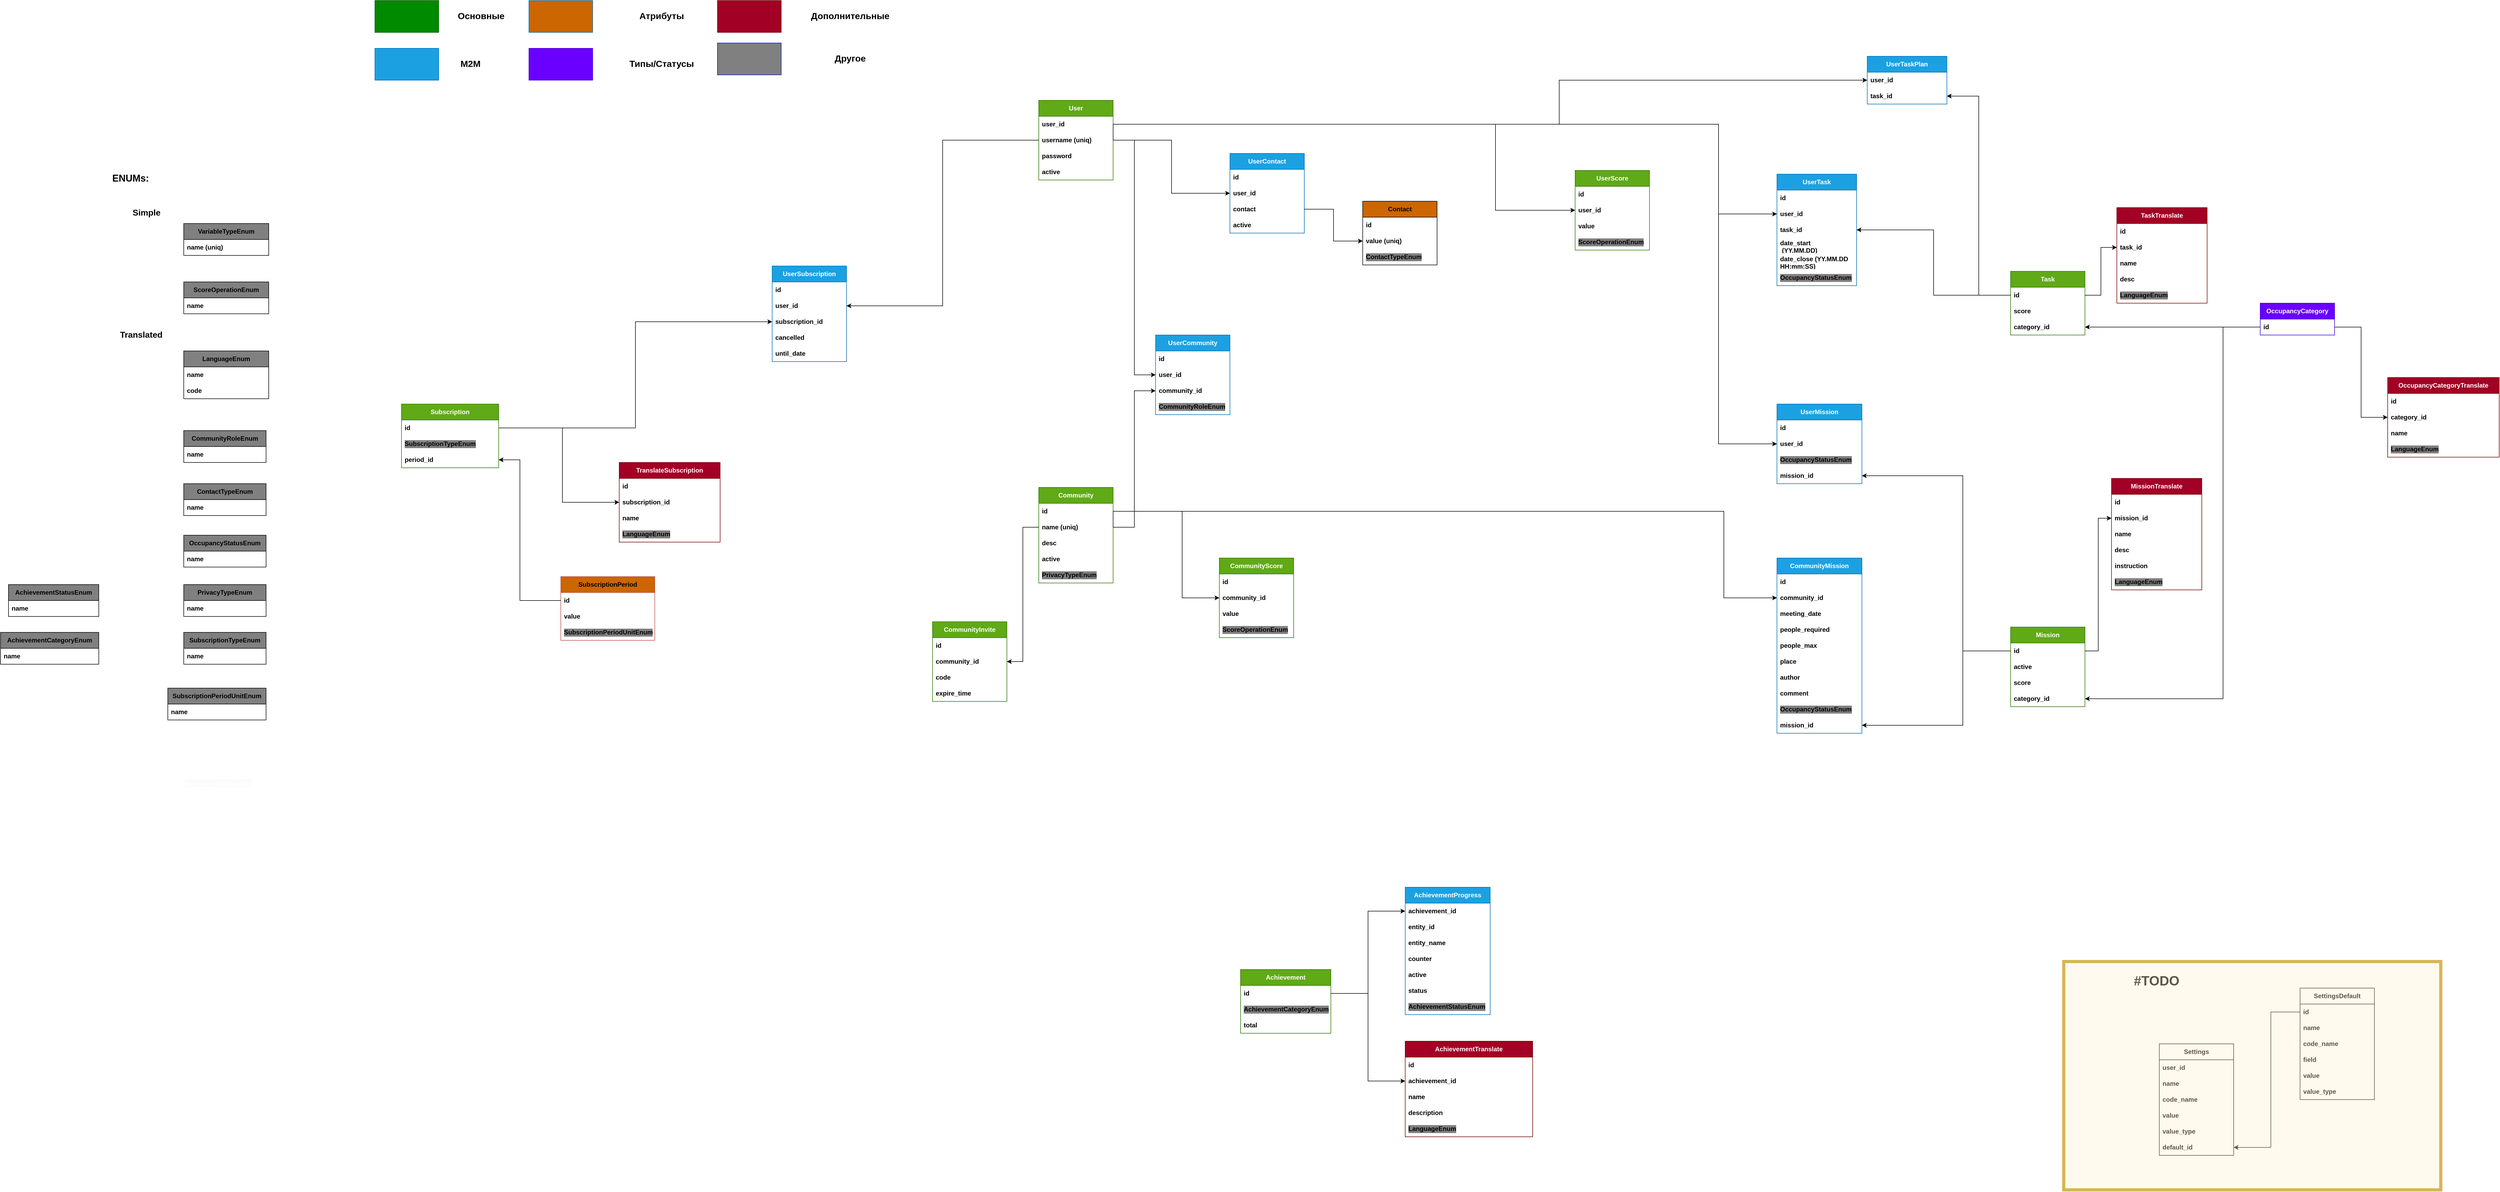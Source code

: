 <mxfile version="21.3.5" type="device">
  <diagram name="Page-1" id="RSe__ZXpqtk8mkmh32Be">
    <mxGraphModel dx="3984" dy="-346" grid="1" gridSize="10" guides="1" tooltips="1" connect="1" arrows="1" fold="1" page="1" pageScale="1" pageWidth="850" pageHeight="1100" background="#ffffff" math="0" shadow="0">
      <root>
        <mxCell id="0" />
        <mxCell id="1" parent="0" />
        <mxCell id="CYJdQT4moQr0rRixmIhI-85" style="edgeStyle=orthogonalEdgeStyle;rounded=0;orthogonalLoop=1;jettySize=auto;html=1;exitX=1;exitY=0.5;exitDx=0;exitDy=0;entryX=0;entryY=0.5;entryDx=0;entryDy=0;" parent="1" edge="1">
          <mxGeometry relative="1" as="geometry">
            <mxPoint x="-700" y="235" as="targetPoint" />
          </mxGeometry>
        </mxCell>
        <mxCell id="CYJdQT4moQr0rRixmIhI-89" style="edgeStyle=orthogonalEdgeStyle;rounded=0;orthogonalLoop=1;jettySize=auto;html=1;exitX=1;exitY=0.5;exitDx=0;exitDy=0;entryX=0;entryY=0.5;entryDx=0;entryDy=0;" parent="1" edge="1">
          <mxGeometry relative="1" as="geometry">
            <mxPoint x="-380" y="175" as="targetPoint" />
          </mxGeometry>
        </mxCell>
        <mxCell id="CYJdQT4moQr0rRixmIhI-93" style="edgeStyle=orthogonalEdgeStyle;rounded=0;orthogonalLoop=1;jettySize=auto;html=1;exitX=1;exitY=0.5;exitDx=0;exitDy=0;entryX=0;entryY=0.5;entryDx=0;entryDy=0;" parent="1" edge="1">
          <mxGeometry relative="1" as="geometry">
            <mxPoint x="-160" y="175" as="targetPoint" />
          </mxGeometry>
        </mxCell>
        <mxCell id="CYJdQT4moQr0rRixmIhI-207" style="edgeStyle=orthogonalEdgeStyle;rounded=0;orthogonalLoop=1;jettySize=auto;html=1;exitX=0;exitY=0.5;exitDx=0;exitDy=0;entryX=1;entryY=0.5;entryDx=0;entryDy=0;" parent="1" edge="1">
          <mxGeometry relative="1" as="geometry">
            <mxPoint x="170" y="-135" as="targetPoint" />
          </mxGeometry>
        </mxCell>
        <mxCell id="CYJdQT4moQr0rRixmIhI-213" style="edgeStyle=orthogonalEdgeStyle;rounded=0;orthogonalLoop=1;jettySize=auto;html=1;exitX=0;exitY=0.5;exitDx=0;exitDy=0;" parent="1" edge="1">
          <mxGeometry relative="1" as="geometry">
            <mxPoint x="-40" y="-150" as="targetPoint" />
          </mxGeometry>
        </mxCell>
        <mxCell id="aRL5SzS7nT0Ag3SW9-k3-34" style="edgeStyle=orthogonalEdgeStyle;rounded=0;orthogonalLoop=1;jettySize=auto;html=1;exitX=0;exitY=0.5;exitDx=0;exitDy=0;entryX=0;entryY=0.5;entryDx=0;entryDy=0;" parent="1" edge="1">
          <mxGeometry relative="1" as="geometry">
            <Array as="points">
              <mxPoint x="-640" y="115" />
              <mxPoint x="-640" y="-495" />
            </Array>
            <mxPoint x="-380" y="115" as="sourcePoint" />
          </mxGeometry>
        </mxCell>
        <mxCell id="aRL5SzS7nT0Ag3SW9-k3-45" style="edgeStyle=orthogonalEdgeStyle;rounded=0;orthogonalLoop=1;jettySize=auto;html=1;exitX=1;exitY=0.5;exitDx=0;exitDy=0;entryX=0;entryY=0.5;entryDx=0;entryDy=0;" parent="1" edge="1">
          <mxGeometry relative="1" as="geometry">
            <mxPoint x="-920" y="275" as="targetPoint" />
          </mxGeometry>
        </mxCell>
        <mxCell id="Ccd-t8RiWaJdXyewYb54-1" value="User" style="swimlane;fontStyle=1;childLayout=stackLayout;horizontal=1;startSize=30;horizontalStack=0;resizeParent=1;resizeParentMax=0;resizeLast=0;collapsible=1;marginBottom=0;whiteSpace=wrap;html=1;fillColor=#60a917;strokeColor=#2D7600;fontColor=#ffffff;" parent="1" vertex="1">
          <mxGeometry x="-270" y="1398" width="140" height="150" as="geometry" />
        </mxCell>
        <mxCell id="kk2iHSHL6GawUtn3AXDm-2" value="&lt;b&gt;user_id&lt;/b&gt;" style="text;strokeColor=none;fillColor=none;align=left;verticalAlign=middle;spacingLeft=4;spacingRight=4;overflow=hidden;points=[[0,0.5],[1,0.5]];portConstraint=eastwest;rotatable=0;whiteSpace=wrap;html=1;" parent="Ccd-t8RiWaJdXyewYb54-1" vertex="1">
          <mxGeometry y="30" width="140" height="30" as="geometry" />
        </mxCell>
        <mxCell id="Ccd-t8RiWaJdXyewYb54-2" value="username (uniq)" style="text;strokeColor=none;fillColor=none;align=left;verticalAlign=middle;spacingLeft=4;spacingRight=4;overflow=hidden;points=[[0,0.5],[1,0.5]];portConstraint=eastwest;rotatable=0;whiteSpace=wrap;html=1;fontStyle=1" parent="Ccd-t8RiWaJdXyewYb54-1" vertex="1">
          <mxGeometry y="60" width="140" height="30" as="geometry" />
        </mxCell>
        <mxCell id="Ccd-t8RiWaJdXyewYb54-3" value="password" style="text;strokeColor=none;fillColor=none;align=left;verticalAlign=middle;spacingLeft=4;spacingRight=4;overflow=hidden;points=[[0,0.5],[1,0.5]];portConstraint=eastwest;rotatable=0;whiteSpace=wrap;html=1;fontStyle=1" parent="Ccd-t8RiWaJdXyewYb54-1" vertex="1">
          <mxGeometry y="90" width="140" height="30" as="geometry" />
        </mxCell>
        <mxCell id="Ccd-t8RiWaJdXyewYb54-4" value="active" style="text;strokeColor=none;fillColor=none;align=left;verticalAlign=middle;spacingLeft=4;spacingRight=4;overflow=hidden;points=[[0,0.5],[1,0.5]];portConstraint=eastwest;rotatable=0;whiteSpace=wrap;html=1;fontStyle=1" parent="Ccd-t8RiWaJdXyewYb54-1" vertex="1">
          <mxGeometry y="120" width="140" height="30" as="geometry" />
        </mxCell>
        <mxCell id="Ccd-t8RiWaJdXyewYb54-6" value="Community" style="swimlane;fontStyle=1;childLayout=stackLayout;horizontal=1;startSize=30;horizontalStack=0;resizeParent=1;resizeParentMax=0;resizeLast=0;collapsible=1;marginBottom=0;whiteSpace=wrap;html=1;fillColor=#60a917;fontColor=#ffffff;strokeColor=#2D7600;" parent="1" vertex="1">
          <mxGeometry x="-270" y="2127" width="140" height="180" as="geometry" />
        </mxCell>
        <mxCell id="xz25JkU7YVdVqx9CsmmZ-5" value="&lt;b&gt;id&lt;/b&gt;" style="text;strokeColor=none;fillColor=none;align=left;verticalAlign=middle;spacingLeft=4;spacingRight=4;overflow=hidden;points=[[0,0.5],[1,0.5]];portConstraint=eastwest;rotatable=0;whiteSpace=wrap;html=1;" parent="Ccd-t8RiWaJdXyewYb54-6" vertex="1">
          <mxGeometry y="30" width="140" height="30" as="geometry" />
        </mxCell>
        <mxCell id="Ccd-t8RiWaJdXyewYb54-7" value="name (uniq)" style="text;strokeColor=none;fillColor=none;align=left;verticalAlign=middle;spacingLeft=4;spacingRight=4;overflow=hidden;points=[[0,0.5],[1,0.5]];portConstraint=eastwest;rotatable=0;whiteSpace=wrap;html=1;fontStyle=1" parent="Ccd-t8RiWaJdXyewYb54-6" vertex="1">
          <mxGeometry y="60" width="140" height="30" as="geometry" />
        </mxCell>
        <mxCell id="Ccd-t8RiWaJdXyewYb54-8" value="desc" style="text;strokeColor=none;fillColor=none;align=left;verticalAlign=middle;spacingLeft=4;spacingRight=4;overflow=hidden;points=[[0,0.5],[1,0.5]];portConstraint=eastwest;rotatable=0;whiteSpace=wrap;html=1;fontStyle=1" parent="Ccd-t8RiWaJdXyewYb54-6" vertex="1">
          <mxGeometry y="90" width="140" height="30" as="geometry" />
        </mxCell>
        <mxCell id="Ccd-t8RiWaJdXyewYb54-9" value="active" style="text;strokeColor=none;fillColor=none;align=left;verticalAlign=middle;spacingLeft=4;spacingRight=4;overflow=hidden;points=[[0,0.5],[1,0.5]];portConstraint=eastwest;rotatable=0;whiteSpace=wrap;html=1;fontStyle=1" parent="Ccd-t8RiWaJdXyewYb54-6" vertex="1">
          <mxGeometry y="120" width="140" height="30" as="geometry" />
        </mxCell>
        <mxCell id="6RzpvI3hmf3PmuXBxgvy-24" value="PrivacyTypeEnum" style="text;strokeColor=none;fillColor=none;align=left;verticalAlign=middle;spacingLeft=4;spacingRight=4;overflow=hidden;points=[[0,0.5],[1,0.5]];portConstraint=eastwest;rotatable=0;whiteSpace=wrap;html=1;labelBackgroundColor=#808080;fontStyle=1" parent="Ccd-t8RiWaJdXyewYb54-6" vertex="1">
          <mxGeometry y="150" width="140" height="30" as="geometry" />
        </mxCell>
        <mxCell id="Ccd-t8RiWaJdXyewYb54-12" value="Task" style="swimlane;fontStyle=1;childLayout=stackLayout;horizontal=1;startSize=30;horizontalStack=0;resizeParent=1;resizeParentMax=0;resizeLast=0;collapsible=1;marginBottom=0;whiteSpace=wrap;html=1;fillColor=#60a917;fontColor=#ffffff;strokeColor=#2D7600;" parent="1" vertex="1">
          <mxGeometry x="1560" y="1720" width="140" height="120" as="geometry" />
        </mxCell>
        <mxCell id="Ccd-t8RiWaJdXyewYb54-13" value="id" style="text;strokeColor=none;fillColor=none;align=left;verticalAlign=middle;spacingLeft=4;spacingRight=4;overflow=hidden;points=[[0,0.5],[1,0.5]];portConstraint=eastwest;rotatable=0;whiteSpace=wrap;html=1;fontStyle=1" parent="Ccd-t8RiWaJdXyewYb54-12" vertex="1">
          <mxGeometry y="30" width="140" height="30" as="geometry" />
        </mxCell>
        <mxCell id="Ccd-t8RiWaJdXyewYb54-14" value="score" style="text;strokeColor=none;fillColor=none;align=left;verticalAlign=middle;spacingLeft=4;spacingRight=4;overflow=hidden;points=[[0,0.5],[1,0.5]];portConstraint=eastwest;rotatable=0;whiteSpace=wrap;html=1;fontStyle=1" parent="Ccd-t8RiWaJdXyewYb54-12" vertex="1">
          <mxGeometry y="60" width="140" height="30" as="geometry" />
        </mxCell>
        <mxCell id="Ccd-t8RiWaJdXyewYb54-15" value="category_id" style="text;strokeColor=none;fillColor=none;align=left;verticalAlign=middle;spacingLeft=4;spacingRight=4;overflow=hidden;points=[[0,0.5],[1,0.5]];portConstraint=eastwest;rotatable=0;whiteSpace=wrap;html=1;fontStyle=1" parent="Ccd-t8RiWaJdXyewYb54-12" vertex="1">
          <mxGeometry y="90" width="140" height="30" as="geometry" />
        </mxCell>
        <mxCell id="Ccd-t8RiWaJdXyewYb54-16" value="Mission" style="swimlane;fontStyle=1;childLayout=stackLayout;horizontal=1;startSize=30;horizontalStack=0;resizeParent=1;resizeParentMax=0;resizeLast=0;collapsible=1;marginBottom=0;whiteSpace=wrap;html=1;fillColor=#60a917;fontColor=#ffffff;strokeColor=#2D7600;" parent="1" vertex="1">
          <mxGeometry x="1560" y="2390" width="140" height="150" as="geometry" />
        </mxCell>
        <mxCell id="Ccd-t8RiWaJdXyewYb54-17" value="id" style="text;strokeColor=none;fillColor=none;align=left;verticalAlign=middle;spacingLeft=4;spacingRight=4;overflow=hidden;points=[[0,0.5],[1,0.5]];portConstraint=eastwest;rotatable=0;whiteSpace=wrap;html=1;fontStyle=1" parent="Ccd-t8RiWaJdXyewYb54-16" vertex="1">
          <mxGeometry y="30" width="140" height="30" as="geometry" />
        </mxCell>
        <mxCell id="orlDkbYqtgR3g4KUHpJx-33" value="active" style="text;strokeColor=none;fillColor=none;align=left;verticalAlign=middle;spacingLeft=4;spacingRight=4;overflow=hidden;points=[[0,0.5],[1,0.5]];portConstraint=eastwest;rotatable=0;whiteSpace=wrap;html=1;fontStyle=1" parent="Ccd-t8RiWaJdXyewYb54-16" vertex="1">
          <mxGeometry y="60" width="140" height="30" as="geometry" />
        </mxCell>
        <mxCell id="Ccd-t8RiWaJdXyewYb54-19" value="score" style="text;strokeColor=none;fillColor=none;align=left;verticalAlign=middle;spacingLeft=4;spacingRight=4;overflow=hidden;points=[[0,0.5],[1,0.5]];portConstraint=eastwest;rotatable=0;whiteSpace=wrap;html=1;fontStyle=1" parent="Ccd-t8RiWaJdXyewYb54-16" vertex="1">
          <mxGeometry y="90" width="140" height="30" as="geometry" />
        </mxCell>
        <mxCell id="Ccd-t8RiWaJdXyewYb54-20" value="category_id" style="text;strokeColor=none;fillColor=none;align=left;verticalAlign=middle;spacingLeft=4;spacingRight=4;overflow=hidden;points=[[0,0.5],[1,0.5]];portConstraint=eastwest;rotatable=0;whiteSpace=wrap;html=1;fontStyle=1" parent="Ccd-t8RiWaJdXyewYb54-16" vertex="1">
          <mxGeometry y="120" width="140" height="30" as="geometry" />
        </mxCell>
        <mxCell id="Ccd-t8RiWaJdXyewYb54-21" value="UserContact" style="swimlane;fontStyle=1;childLayout=stackLayout;horizontal=1;startSize=30;horizontalStack=0;resizeParent=1;resizeParentMax=0;resizeLast=0;collapsible=1;marginBottom=0;whiteSpace=wrap;html=1;fillColor=#1ba1e2;fontColor=#ffffff;strokeColor=#006EAF;" parent="1" vertex="1">
          <mxGeometry x="90" y="1498" width="140" height="150" as="geometry" />
        </mxCell>
        <mxCell id="Y7gQqJwc6LCX3KNqjmiO-3" value="&lt;b&gt;id&lt;/b&gt;" style="text;strokeColor=none;fillColor=none;align=left;verticalAlign=middle;spacingLeft=4;spacingRight=4;overflow=hidden;points=[[0,0.5],[1,0.5]];portConstraint=eastwest;rotatable=0;whiteSpace=wrap;html=1;" parent="Ccd-t8RiWaJdXyewYb54-21" vertex="1">
          <mxGeometry y="30" width="140" height="30" as="geometry" />
        </mxCell>
        <mxCell id="Ccd-t8RiWaJdXyewYb54-23" value="user_id" style="text;strokeColor=none;fillColor=none;align=left;verticalAlign=middle;spacingLeft=4;spacingRight=4;overflow=hidden;points=[[0,0.5],[1,0.5]];portConstraint=eastwest;rotatable=0;whiteSpace=wrap;html=1;fontStyle=1" parent="Ccd-t8RiWaJdXyewYb54-21" vertex="1">
          <mxGeometry y="60" width="140" height="30" as="geometry" />
        </mxCell>
        <mxCell id="Ccd-t8RiWaJdXyewYb54-22" value="contact" style="text;strokeColor=none;fillColor=none;align=left;verticalAlign=middle;spacingLeft=4;spacingRight=4;overflow=hidden;points=[[0,0.5],[1,0.5]];portConstraint=eastwest;rotatable=0;whiteSpace=wrap;html=1;fontStyle=1" parent="Ccd-t8RiWaJdXyewYb54-21" vertex="1">
          <mxGeometry y="90" width="140" height="30" as="geometry" />
        </mxCell>
        <mxCell id="Ccd-t8RiWaJdXyewYb54-24" value="active" style="text;strokeColor=none;fillColor=none;align=left;verticalAlign=middle;spacingLeft=4;spacingRight=4;overflow=hidden;points=[[0,0.5],[1,0.5]];portConstraint=eastwest;rotatable=0;whiteSpace=wrap;html=1;fontStyle=1" parent="Ccd-t8RiWaJdXyewYb54-21" vertex="1">
          <mxGeometry y="120" width="140" height="30" as="geometry" />
        </mxCell>
        <mxCell id="Ccd-t8RiWaJdXyewYb54-25" value="Contact" style="swimlane;fontStyle=1;childLayout=stackLayout;horizontal=1;startSize=30;horizontalStack=0;resizeParent=1;resizeParentMax=0;resizeLast=0;collapsible=1;marginBottom=0;whiteSpace=wrap;html=1;fillColor=#CC6600;" parent="1" vertex="1">
          <mxGeometry x="340" y="1588" width="140" height="120" as="geometry" />
        </mxCell>
        <mxCell id="orlDkbYqtgR3g4KUHpJx-6" value="id" style="text;strokeColor=none;fillColor=none;align=left;verticalAlign=middle;spacingLeft=4;spacingRight=4;overflow=hidden;points=[[0,0.5],[1,0.5]];portConstraint=eastwest;rotatable=0;whiteSpace=wrap;html=1;fontStyle=1" parent="Ccd-t8RiWaJdXyewYb54-25" vertex="1">
          <mxGeometry y="30" width="140" height="30" as="geometry" />
        </mxCell>
        <mxCell id="Ccd-t8RiWaJdXyewYb54-26" value="value (uniq)" style="text;strokeColor=none;fillColor=none;align=left;verticalAlign=middle;spacingLeft=4;spacingRight=4;overflow=hidden;points=[[0,0.5],[1,0.5]];portConstraint=eastwest;rotatable=0;whiteSpace=wrap;html=1;fontStyle=1" parent="Ccd-t8RiWaJdXyewYb54-25" vertex="1">
          <mxGeometry y="60" width="140" height="30" as="geometry" />
        </mxCell>
        <mxCell id="6RzpvI3hmf3PmuXBxgvy-14" value="ContactTypeEnum" style="text;strokeColor=none;fillColor=none;align=left;verticalAlign=middle;spacingLeft=4;spacingRight=4;overflow=hidden;points=[[0,0.5],[1,0.5]];portConstraint=eastwest;rotatable=0;whiteSpace=wrap;html=1;labelBackgroundColor=#808080;fontStyle=1" parent="Ccd-t8RiWaJdXyewYb54-25" vertex="1">
          <mxGeometry y="90" width="140" height="30" as="geometry" />
        </mxCell>
        <mxCell id="Ccd-t8RiWaJdXyewYb54-32" value="" style="rounded=0;whiteSpace=wrap;html=1;fillColor=#008a00;fontColor=#ffffff;strokeColor=#005700;fontStyle=1" parent="1" vertex="1">
          <mxGeometry x="-1520" y="1210" width="120" height="60" as="geometry" />
        </mxCell>
        <mxCell id="Ccd-t8RiWaJdXyewYb54-33" value="&lt;font style=&quot;font-size: 17px;&quot;&gt;&lt;span&gt;Основные&lt;/span&gt;&lt;/font&gt;" style="text;html=1;strokeColor=none;fillColor=none;align=center;verticalAlign=middle;whiteSpace=wrap;rounded=0;fontStyle=1" parent="1" vertex="1">
          <mxGeometry x="-1350" y="1225" width="60" height="30" as="geometry" />
        </mxCell>
        <mxCell id="Ccd-t8RiWaJdXyewYb54-34" value="" style="rounded=0;whiteSpace=wrap;html=1;fillColor=#1ba1e2;fontColor=#ffffff;strokeColor=#006EAF;fontStyle=1" parent="1" vertex="1">
          <mxGeometry x="-1520" y="1300" width="120" height="60" as="geometry" />
        </mxCell>
        <mxCell id="Ccd-t8RiWaJdXyewYb54-35" value="&lt;span style=&quot;font-size: 17px;&quot;&gt;&lt;span&gt;M2M&lt;/span&gt;&lt;/span&gt;" style="text;html=1;strokeColor=none;fillColor=none;align=center;verticalAlign=middle;whiteSpace=wrap;rounded=0;fontStyle=1" parent="1" vertex="1">
          <mxGeometry x="-1370" y="1315" width="60" height="30" as="geometry" />
        </mxCell>
        <mxCell id="Ccd-t8RiWaJdXyewYb54-36" style="edgeStyle=orthogonalEdgeStyle;rounded=0;orthogonalLoop=1;jettySize=auto;html=1;exitX=1;exitY=0.5;exitDx=0;exitDy=0;entryX=0;entryY=0.5;entryDx=0;entryDy=0;fontStyle=1" parent="1" source="Ccd-t8RiWaJdXyewYb54-2" target="Ccd-t8RiWaJdXyewYb54-23" edge="1">
          <mxGeometry relative="1" as="geometry" />
        </mxCell>
        <mxCell id="Ccd-t8RiWaJdXyewYb54-37" style="edgeStyle=orthogonalEdgeStyle;rounded=0;orthogonalLoop=1;jettySize=auto;html=1;exitX=1;exitY=0.5;exitDx=0;exitDy=0;entryX=0;entryY=0.5;entryDx=0;entryDy=0;fontStyle=1" parent="1" source="Ccd-t8RiWaJdXyewYb54-22" target="Ccd-t8RiWaJdXyewYb54-26" edge="1">
          <mxGeometry relative="1" as="geometry" />
        </mxCell>
        <mxCell id="Ccd-t8RiWaJdXyewYb54-38" value="" style="rounded=0;whiteSpace=wrap;html=1;fillColor=#CC6600;fontColor=#ffffff;strokeColor=#006EAF;fontStyle=1" parent="1" vertex="1">
          <mxGeometry x="-1230" y="1210" width="120" height="60" as="geometry" />
        </mxCell>
        <mxCell id="Ccd-t8RiWaJdXyewYb54-39" value="&lt;span style=&quot;font-size: 17px;&quot;&gt;&lt;span&gt;Атрибуты&lt;/span&gt;&lt;/span&gt;" style="text;html=1;strokeColor=none;fillColor=none;align=center;verticalAlign=middle;whiteSpace=wrap;rounded=0;fontStyle=1" parent="1" vertex="1">
          <mxGeometry x="-1070" y="1225" width="180" height="30" as="geometry" />
        </mxCell>
        <mxCell id="Ccd-t8RiWaJdXyewYb54-40" value="" style="rounded=0;whiteSpace=wrap;html=1;fillColor=#6a00ff;fontColor=#ffffff;strokeColor=#3700CC;fontStyle=1" parent="1" vertex="1">
          <mxGeometry x="-1230" y="1300" width="120" height="60" as="geometry" />
        </mxCell>
        <mxCell id="Ccd-t8RiWaJdXyewYb54-41" value="&lt;span style=&quot;font-size: 17px;&quot;&gt;&lt;span&gt;Типы/Статусы&lt;/span&gt;&lt;/span&gt;" style="text;html=1;strokeColor=none;fillColor=none;align=center;verticalAlign=middle;whiteSpace=wrap;rounded=0;fontStyle=1" parent="1" vertex="1">
          <mxGeometry x="-1070" y="1315" width="180" height="30" as="geometry" />
        </mxCell>
        <mxCell id="Ccd-t8RiWaJdXyewYb54-44" value="" style="rounded=0;whiteSpace=wrap;html=1;fillColor=#a20025;fontColor=#ffffff;strokeColor=#6F0000;fontStyle=1" parent="1" vertex="1">
          <mxGeometry x="-875" y="1210" width="120" height="60" as="geometry" />
        </mxCell>
        <mxCell id="Ccd-t8RiWaJdXyewYb54-45" value="&lt;span style=&quot;font-size: 17px;&quot;&gt;&lt;span&gt;Дополнительные&lt;/span&gt;&lt;/span&gt;" style="text;html=1;strokeColor=none;fillColor=none;align=center;verticalAlign=middle;whiteSpace=wrap;rounded=0;fontStyle=1" parent="1" vertex="1">
          <mxGeometry x="-715" y="1225" width="180" height="30" as="geometry" />
        </mxCell>
        <mxCell id="Ccd-t8RiWaJdXyewYb54-53" value="" style="rounded=0;whiteSpace=wrap;html=1;fillColor=#808080;fontColor=#ffffff;strokeColor=#001DBC;fontStyle=1" parent="1" vertex="1">
          <mxGeometry x="-875" y="1290" width="120" height="60" as="geometry" />
        </mxCell>
        <mxCell id="Ccd-t8RiWaJdXyewYb54-54" value="&lt;span style=&quot;font-size: 17px;&quot;&gt;&lt;span&gt;Другое&lt;/span&gt;&lt;/span&gt;" style="text;html=1;strokeColor=none;fillColor=none;align=center;verticalAlign=middle;whiteSpace=wrap;rounded=0;fontStyle=1" parent="1" vertex="1">
          <mxGeometry x="-715" y="1305" width="180" height="30" as="geometry" />
        </mxCell>
        <mxCell id="Ccd-t8RiWaJdXyewYb54-56" value="LanguageEnum" style="swimlane;fontStyle=1;childLayout=stackLayout;horizontal=1;startSize=30;horizontalStack=0;resizeParent=1;resizeParentMax=0;resizeLast=0;collapsible=1;marginBottom=0;whiteSpace=wrap;html=1;fillColor=#808080;" parent="1" vertex="1">
          <mxGeometry x="-1880" y="1870" width="160" height="90" as="geometry" />
        </mxCell>
        <mxCell id="Ccd-t8RiWaJdXyewYb54-57" value="name" style="text;strokeColor=none;fillColor=none;align=left;verticalAlign=middle;spacingLeft=4;spacingRight=4;overflow=hidden;points=[[0,0.5],[1,0.5]];portConstraint=eastwest;rotatable=0;whiteSpace=wrap;html=1;fontStyle=1" parent="Ccd-t8RiWaJdXyewYb54-56" vertex="1">
          <mxGeometry y="30" width="160" height="30" as="geometry" />
        </mxCell>
        <mxCell id="Ccd-t8RiWaJdXyewYb54-58" value="code" style="text;strokeColor=none;fillColor=none;align=left;verticalAlign=middle;spacingLeft=4;spacingRight=4;overflow=hidden;points=[[0,0.5],[1,0.5]];portConstraint=eastwest;rotatable=0;whiteSpace=wrap;html=1;fontStyle=1" parent="Ccd-t8RiWaJdXyewYb54-56" vertex="1">
          <mxGeometry y="60" width="160" height="30" as="geometry" />
        </mxCell>
        <mxCell id="Ccd-t8RiWaJdXyewYb54-64" value="Subscription" style="swimlane;fontStyle=1;childLayout=stackLayout;horizontal=1;startSize=30;horizontalStack=0;resizeParent=1;resizeParentMax=0;resizeLast=0;collapsible=1;marginBottom=0;whiteSpace=wrap;html=1;fillColor=#60a917;strokeColor=#2D7600;fontColor=#ffffff;" parent="1" vertex="1">
          <mxGeometry x="-1470" y="1970" width="183" height="120" as="geometry" />
        </mxCell>
        <mxCell id="Ccd-t8RiWaJdXyewYb54-65" value="id" style="text;strokeColor=none;fillColor=none;align=left;verticalAlign=middle;spacingLeft=4;spacingRight=4;overflow=hidden;points=[[0,0.5],[1,0.5]];portConstraint=eastwest;rotatable=0;whiteSpace=wrap;html=1;fontStyle=1" parent="Ccd-t8RiWaJdXyewYb54-64" vertex="1">
          <mxGeometry y="30" width="183" height="30" as="geometry" />
        </mxCell>
        <mxCell id="6RzpvI3hmf3PmuXBxgvy-45" value="SubscriptionTypeEnum" style="text;strokeColor=none;fillColor=none;align=left;verticalAlign=middle;spacingLeft=4;spacingRight=4;overflow=hidden;points=[[0,0.5],[1,0.5]];portConstraint=eastwest;rotatable=0;whiteSpace=wrap;html=1;labelBackgroundColor=#808080;fontStyle=1" parent="Ccd-t8RiWaJdXyewYb54-64" vertex="1">
          <mxGeometry y="60" width="183" height="30" as="geometry" />
        </mxCell>
        <mxCell id="Ccd-t8RiWaJdXyewYb54-67" value="period_id" style="text;strokeColor=none;fillColor=none;align=left;verticalAlign=middle;spacingLeft=4;spacingRight=4;overflow=hidden;points=[[0,0.5],[1,0.5]];portConstraint=eastwest;rotatable=0;whiteSpace=wrap;html=1;fontStyle=1" parent="Ccd-t8RiWaJdXyewYb54-64" vertex="1">
          <mxGeometry y="90" width="183" height="30" as="geometry" />
        </mxCell>
        <mxCell id="Ccd-t8RiWaJdXyewYb54-70" value="SubscriptionPeriod" style="swimlane;fontStyle=1;childLayout=stackLayout;horizontal=1;startSize=30;horizontalStack=0;resizeParent=1;resizeParentMax=0;resizeLast=0;collapsible=1;marginBottom=0;whiteSpace=wrap;html=1;fillColor=#CC6600;strokeColor=#b85450;" parent="1" vertex="1">
          <mxGeometry x="-1170" y="2295" width="177" height="120" as="geometry" />
        </mxCell>
        <mxCell id="Ccd-t8RiWaJdXyewYb54-71" value="id" style="text;strokeColor=none;fillColor=none;align=left;verticalAlign=middle;spacingLeft=4;spacingRight=4;overflow=hidden;points=[[0,0.5],[1,0.5]];portConstraint=eastwest;rotatable=0;whiteSpace=wrap;html=1;fontStyle=1" parent="Ccd-t8RiWaJdXyewYb54-70" vertex="1">
          <mxGeometry y="30" width="177" height="30" as="geometry" />
        </mxCell>
        <mxCell id="Ccd-t8RiWaJdXyewYb54-72" value="value" style="text;strokeColor=none;fillColor=none;align=left;verticalAlign=middle;spacingLeft=4;spacingRight=4;overflow=hidden;points=[[0,0.5],[1,0.5]];portConstraint=eastwest;rotatable=0;whiteSpace=wrap;html=1;fontStyle=1" parent="Ccd-t8RiWaJdXyewYb54-70" vertex="1">
          <mxGeometry y="60" width="177" height="30" as="geometry" />
        </mxCell>
        <mxCell id="6RzpvI3hmf3PmuXBxgvy-36" value="SubscriptionPeriodUnitEnum" style="text;strokeColor=none;fillColor=none;align=left;verticalAlign=middle;spacingLeft=4;spacingRight=4;overflow=hidden;points=[[0,0.5],[1,0.5]];portConstraint=eastwest;rotatable=0;whiteSpace=wrap;html=1;labelBackgroundColor=#808080;fontStyle=1" parent="Ccd-t8RiWaJdXyewYb54-70" vertex="1">
          <mxGeometry y="90" width="177" height="30" as="geometry" />
        </mxCell>
        <mxCell id="Ccd-t8RiWaJdXyewYb54-74" value="UserSubscription" style="swimlane;fontStyle=1;childLayout=stackLayout;horizontal=1;startSize=30;horizontalStack=0;resizeParent=1;resizeParentMax=0;resizeLast=0;collapsible=1;marginBottom=0;whiteSpace=wrap;html=1;fillColor=#1ba1e2;fontColor=#ffffff;strokeColor=#006EAF;" parent="1" vertex="1">
          <mxGeometry x="-772" y="1710" width="140" height="180" as="geometry" />
        </mxCell>
        <mxCell id="Y7gQqJwc6LCX3KNqjmiO-2" value="&lt;div&gt;&lt;b&gt;id&lt;/b&gt;&lt;/div&gt;" style="text;strokeColor=none;fillColor=none;align=left;verticalAlign=middle;spacingLeft=4;spacingRight=4;overflow=hidden;points=[[0,0.5],[1,0.5]];portConstraint=eastwest;rotatable=0;whiteSpace=wrap;html=1;" parent="Ccd-t8RiWaJdXyewYb54-74" vertex="1">
          <mxGeometry y="30" width="140" height="30" as="geometry" />
        </mxCell>
        <mxCell id="Ccd-t8RiWaJdXyewYb54-75" value="user_id" style="text;strokeColor=none;fillColor=none;align=left;verticalAlign=middle;spacingLeft=4;spacingRight=4;overflow=hidden;points=[[0,0.5],[1,0.5]];portConstraint=eastwest;rotatable=0;whiteSpace=wrap;html=1;fontStyle=1" parent="Ccd-t8RiWaJdXyewYb54-74" vertex="1">
          <mxGeometry y="60" width="140" height="30" as="geometry" />
        </mxCell>
        <mxCell id="Ccd-t8RiWaJdXyewYb54-76" value="subscription_id" style="text;strokeColor=none;fillColor=none;align=left;verticalAlign=middle;spacingLeft=4;spacingRight=4;overflow=hidden;points=[[0,0.5],[1,0.5]];portConstraint=eastwest;rotatable=0;whiteSpace=wrap;html=1;fontStyle=1" parent="Ccd-t8RiWaJdXyewYb54-74" vertex="1">
          <mxGeometry y="90" width="140" height="30" as="geometry" />
        </mxCell>
        <mxCell id="Ccd-t8RiWaJdXyewYb54-77" value="cancelled" style="text;strokeColor=none;fillColor=none;align=left;verticalAlign=middle;spacingLeft=4;spacingRight=4;overflow=hidden;points=[[0,0.5],[1,0.5]];portConstraint=eastwest;rotatable=0;whiteSpace=wrap;html=1;fontStyle=1" parent="Ccd-t8RiWaJdXyewYb54-74" vertex="1">
          <mxGeometry y="120" width="140" height="30" as="geometry" />
        </mxCell>
        <mxCell id="Ccd-t8RiWaJdXyewYb54-78" value="until_date" style="text;strokeColor=none;fillColor=none;align=left;verticalAlign=middle;spacingLeft=4;spacingRight=4;overflow=hidden;points=[[0,0.5],[1,0.5]];portConstraint=eastwest;rotatable=0;whiteSpace=wrap;html=1;fontStyle=1" parent="Ccd-t8RiWaJdXyewYb54-74" vertex="1">
          <mxGeometry y="150" width="140" height="30" as="geometry" />
        </mxCell>
        <mxCell id="Ccd-t8RiWaJdXyewYb54-85" value="VariableTypeEnum" style="swimlane;fontStyle=1;childLayout=stackLayout;horizontal=1;startSize=30;horizontalStack=0;resizeParent=1;resizeParentMax=0;resizeLast=0;collapsible=1;marginBottom=0;whiteSpace=wrap;html=1;fillColor=#808080;" parent="1" vertex="1">
          <mxGeometry x="-1880" y="1630" width="160" height="60" as="geometry" />
        </mxCell>
        <mxCell id="Ccd-t8RiWaJdXyewYb54-86" value="name (uniq)" style="text;strokeColor=none;fillColor=none;align=left;verticalAlign=middle;spacingLeft=4;spacingRight=4;overflow=hidden;points=[[0,0.5],[1,0.5]];portConstraint=eastwest;rotatable=0;whiteSpace=wrap;html=1;fontStyle=1" parent="Ccd-t8RiWaJdXyewYb54-85" vertex="1">
          <mxGeometry y="30" width="160" height="30" as="geometry" />
        </mxCell>
        <mxCell id="Ccd-t8RiWaJdXyewYb54-106" style="edgeStyle=orthogonalEdgeStyle;rounded=0;orthogonalLoop=1;jettySize=auto;html=1;exitX=0;exitY=0.5;exitDx=0;exitDy=0;entryX=1;entryY=0.5;entryDx=0;entryDy=0;fontStyle=1" parent="1" source="Ccd-t8RiWaJdXyewYb54-2" target="Ccd-t8RiWaJdXyewYb54-75" edge="1">
          <mxGeometry relative="1" as="geometry" />
        </mxCell>
        <mxCell id="Ccd-t8RiWaJdXyewYb54-124" value="TranslateSubscription" style="swimlane;fontStyle=1;childLayout=stackLayout;horizontal=1;startSize=30;horizontalStack=0;resizeParent=1;resizeParentMax=0;resizeLast=0;collapsible=1;marginBottom=0;whiteSpace=wrap;html=1;fillColor=#a20025;fontColor=#ffffff;strokeColor=#6F0000;" parent="1" vertex="1">
          <mxGeometry x="-1060" y="2080" width="190" height="150" as="geometry" />
        </mxCell>
        <mxCell id="orlDkbYqtgR3g4KUHpJx-23" value="id" style="text;strokeColor=none;fillColor=none;align=left;verticalAlign=middle;spacingLeft=4;spacingRight=4;overflow=hidden;points=[[0,0.5],[1,0.5]];portConstraint=eastwest;rotatable=0;whiteSpace=wrap;html=1;fontStyle=1" parent="Ccd-t8RiWaJdXyewYb54-124" vertex="1">
          <mxGeometry y="30" width="190" height="30" as="geometry" />
        </mxCell>
        <mxCell id="Ccd-t8RiWaJdXyewYb54-125" value="subscription_id" style="text;strokeColor=none;fillColor=none;align=left;verticalAlign=middle;spacingLeft=4;spacingRight=4;overflow=hidden;points=[[0,0.5],[1,0.5]];portConstraint=eastwest;rotatable=0;whiteSpace=wrap;html=1;fontStyle=1" parent="Ccd-t8RiWaJdXyewYb54-124" vertex="1">
          <mxGeometry y="60" width="190" height="30" as="geometry" />
        </mxCell>
        <mxCell id="Ccd-t8RiWaJdXyewYb54-126" value="name" style="text;strokeColor=none;fillColor=none;align=left;verticalAlign=middle;spacingLeft=4;spacingRight=4;overflow=hidden;points=[[0,0.5],[1,0.5]];portConstraint=eastwest;rotatable=0;whiteSpace=wrap;html=1;fontStyle=1" parent="Ccd-t8RiWaJdXyewYb54-124" vertex="1">
          <mxGeometry y="90" width="190" height="30" as="geometry" />
        </mxCell>
        <mxCell id="Ccd-t8RiWaJdXyewYb54-127" value="LanguageEnum" style="text;strokeColor=none;fillColor=none;align=left;verticalAlign=middle;spacingLeft=4;spacingRight=4;overflow=hidden;points=[[0,0.5],[1,0.5]];portConstraint=eastwest;rotatable=0;whiteSpace=wrap;html=1;labelBackgroundColor=#808080;fontStyle=1" parent="Ccd-t8RiWaJdXyewYb54-124" vertex="1">
          <mxGeometry y="120" width="190" height="30" as="geometry" />
        </mxCell>
        <mxCell id="Ccd-t8RiWaJdXyewYb54-129" style="edgeStyle=orthogonalEdgeStyle;rounded=0;orthogonalLoop=1;jettySize=auto;html=1;exitX=1;exitY=0.5;exitDx=0;exitDy=0;entryX=0;entryY=0.5;entryDx=0;entryDy=0;fontStyle=1" parent="1" source="Ccd-t8RiWaJdXyewYb54-65" target="Ccd-t8RiWaJdXyewYb54-125" edge="1">
          <mxGeometry relative="1" as="geometry">
            <Array as="points">
              <mxPoint x="-1167" y="2015" />
              <mxPoint x="-1167" y="2155" />
            </Array>
          </mxGeometry>
        </mxCell>
        <mxCell id="Ccd-t8RiWaJdXyewYb54-131" style="edgeStyle=orthogonalEdgeStyle;rounded=0;orthogonalLoop=1;jettySize=auto;html=1;exitX=0;exitY=0.5;exitDx=0;exitDy=0;entryX=1;entryY=0.5;entryDx=0;entryDy=0;fontStyle=1" parent="1" source="Ccd-t8RiWaJdXyewYb54-71" target="Ccd-t8RiWaJdXyewYb54-67" edge="1">
          <mxGeometry relative="1" as="geometry">
            <Array as="points">
              <mxPoint x="-1247" y="2340" />
              <mxPoint x="-1247" y="2075" />
            </Array>
          </mxGeometry>
        </mxCell>
        <mxCell id="Ccd-t8RiWaJdXyewYb54-138" style="edgeStyle=orthogonalEdgeStyle;rounded=0;orthogonalLoop=1;jettySize=auto;html=1;exitX=1;exitY=0.5;exitDx=0;exitDy=0;entryX=0;entryY=0.5;entryDx=0;entryDy=0;fontStyle=1" parent="1" source="Ccd-t8RiWaJdXyewYb54-65" target="Ccd-t8RiWaJdXyewYb54-76" edge="1">
          <mxGeometry relative="1" as="geometry" />
        </mxCell>
        <mxCell id="Ccd-t8RiWaJdXyewYb54-149" value="ENUMs:" style="text;html=1;strokeColor=none;fillColor=none;align=center;verticalAlign=middle;whiteSpace=wrap;rounded=0;fontStyle=1;fontSize=18;" parent="1" vertex="1">
          <mxGeometry x="-2110" y="1530" width="260" height="30" as="geometry" />
        </mxCell>
        <mxCell id="Ccd-t8RiWaJdXyewYb54-162" value="UserCommunity" style="swimlane;fontStyle=1;childLayout=stackLayout;horizontal=1;startSize=30;horizontalStack=0;resizeParent=1;resizeParentMax=0;resizeLast=0;collapsible=1;marginBottom=0;whiteSpace=wrap;html=1;fillColor=#1ba1e2;fontColor=#ffffff;strokeColor=#006EAF;" parent="1" vertex="1">
          <mxGeometry x="-50" y="1840" width="140" height="150" as="geometry" />
        </mxCell>
        <mxCell id="orlDkbYqtgR3g4KUHpJx-1" value="id" style="text;strokeColor=none;fillColor=none;align=left;verticalAlign=middle;spacingLeft=4;spacingRight=4;overflow=hidden;points=[[0,0.5],[1,0.5]];portConstraint=eastwest;rotatable=0;whiteSpace=wrap;html=1;fontStyle=1" parent="Ccd-t8RiWaJdXyewYb54-162" vertex="1">
          <mxGeometry y="30" width="140" height="30" as="geometry" />
        </mxCell>
        <mxCell id="Ccd-t8RiWaJdXyewYb54-163" value="user_id" style="text;strokeColor=none;fillColor=none;align=left;verticalAlign=middle;spacingLeft=4;spacingRight=4;overflow=hidden;points=[[0,0.5],[1,0.5]];portConstraint=eastwest;rotatable=0;whiteSpace=wrap;html=1;fontStyle=1" parent="Ccd-t8RiWaJdXyewYb54-162" vertex="1">
          <mxGeometry y="60" width="140" height="30" as="geometry" />
        </mxCell>
        <mxCell id="Ccd-t8RiWaJdXyewYb54-164" value="community_id" style="text;strokeColor=none;fillColor=none;align=left;verticalAlign=middle;spacingLeft=4;spacingRight=4;overflow=hidden;points=[[0,0.5],[1,0.5]];portConstraint=eastwest;rotatable=0;whiteSpace=wrap;html=1;fontStyle=1" parent="Ccd-t8RiWaJdXyewYb54-162" vertex="1">
          <mxGeometry y="90" width="140" height="30" as="geometry" />
        </mxCell>
        <mxCell id="6RzpvI3hmf3PmuXBxgvy-7" value="CommunityRoleEnum" style="text;strokeColor=none;fillColor=none;align=left;verticalAlign=middle;spacingLeft=4;spacingRight=4;overflow=hidden;points=[[0,0.5],[1,0.5]];portConstraint=eastwest;rotatable=0;whiteSpace=wrap;html=1;labelBackgroundColor=#808080;fontStyle=1" parent="Ccd-t8RiWaJdXyewYb54-162" vertex="1">
          <mxGeometry y="120" width="140" height="30" as="geometry" />
        </mxCell>
        <mxCell id="Ccd-t8RiWaJdXyewYb54-166" style="edgeStyle=orthogonalEdgeStyle;rounded=0;orthogonalLoop=1;jettySize=auto;html=1;exitX=1;exitY=0.5;exitDx=0;exitDy=0;entryX=0;entryY=0.5;entryDx=0;entryDy=0;fontStyle=1" parent="1" source="Ccd-t8RiWaJdXyewYb54-7" target="Ccd-t8RiWaJdXyewYb54-164" edge="1">
          <mxGeometry relative="1" as="geometry" />
        </mxCell>
        <mxCell id="Ccd-t8RiWaJdXyewYb54-167" style="edgeStyle=orthogonalEdgeStyle;rounded=0;orthogonalLoop=1;jettySize=auto;html=1;exitX=1;exitY=0.5;exitDx=0;exitDy=0;entryX=0;entryY=0.5;entryDx=0;entryDy=0;fontStyle=1" parent="1" source="Ccd-t8RiWaJdXyewYb54-2" target="Ccd-t8RiWaJdXyewYb54-163" edge="1">
          <mxGeometry relative="1" as="geometry" />
        </mxCell>
        <mxCell id="Ccd-t8RiWaJdXyewYb54-168" value="CommunityRoleEnum" style="swimlane;fontStyle=1;childLayout=stackLayout;horizontal=1;startSize=30;horizontalStack=0;resizeParent=1;resizeParentMax=0;resizeLast=0;collapsible=1;marginBottom=0;whiteSpace=wrap;html=1;fillColor=#808080;strokeColor=default;" parent="1" vertex="1">
          <mxGeometry x="-1880" y="2020" width="155" height="60" as="geometry" />
        </mxCell>
        <mxCell id="orlDkbYqtgR3g4KUHpJx-2" value="name" style="text;strokeColor=none;fillColor=none;align=left;verticalAlign=middle;spacingLeft=4;spacingRight=4;overflow=hidden;points=[[0,0.5],[1,0.5]];portConstraint=eastwest;rotatable=0;whiteSpace=wrap;html=1;fontStyle=1" parent="Ccd-t8RiWaJdXyewYb54-168" vertex="1">
          <mxGeometry y="30" width="155" height="30" as="geometry" />
        </mxCell>
        <mxCell id="Ccd-t8RiWaJdXyewYb54-177" value="UserScore" style="swimlane;fontStyle=1;childLayout=stackLayout;horizontal=1;startSize=30;horizontalStack=0;resizeParent=1;resizeParentMax=0;resizeLast=0;collapsible=1;marginBottom=0;whiteSpace=wrap;html=1;fillColor=#60a917;fontColor=#ffffff;strokeColor=#2D7600;" parent="1" vertex="1">
          <mxGeometry x="740" y="1530" width="140" height="150" as="geometry" />
        </mxCell>
        <mxCell id="orlDkbYqtgR3g4KUHpJx-10" value="id" style="text;strokeColor=none;fillColor=none;align=left;verticalAlign=middle;spacingLeft=4;spacingRight=4;overflow=hidden;points=[[0,0.5],[1,0.5]];portConstraint=eastwest;rotatable=0;whiteSpace=wrap;html=1;fontStyle=1" parent="Ccd-t8RiWaJdXyewYb54-177" vertex="1">
          <mxGeometry y="30" width="140" height="30" as="geometry" />
        </mxCell>
        <mxCell id="Ccd-t8RiWaJdXyewYb54-178" value="user_id" style="text;strokeColor=none;fillColor=none;align=left;verticalAlign=middle;spacingLeft=4;spacingRight=4;overflow=hidden;points=[[0,0.5],[1,0.5]];portConstraint=eastwest;rotatable=0;whiteSpace=wrap;html=1;fontStyle=1" parent="Ccd-t8RiWaJdXyewYb54-177" vertex="1">
          <mxGeometry y="60" width="140" height="30" as="geometry" />
        </mxCell>
        <mxCell id="Ccd-t8RiWaJdXyewYb54-180" value="value" style="text;strokeColor=none;fillColor=none;align=left;verticalAlign=middle;spacingLeft=4;spacingRight=4;overflow=hidden;points=[[0,0.5],[1,0.5]];portConstraint=eastwest;rotatable=0;whiteSpace=wrap;html=1;fontStyle=1" parent="Ccd-t8RiWaJdXyewYb54-177" vertex="1">
          <mxGeometry y="90" width="140" height="30" as="geometry" />
        </mxCell>
        <mxCell id="Ccd-t8RiWaJdXyewYb54-179" value="ScoreOperationEnum" style="text;strokeColor=none;fillColor=none;align=left;verticalAlign=middle;spacingLeft=4;spacingRight=4;overflow=hidden;points=[[0,0.5],[1,0.5]];portConstraint=eastwest;rotatable=0;whiteSpace=wrap;html=1;labelBackgroundColor=#808080;fontStyle=1" parent="Ccd-t8RiWaJdXyewYb54-177" vertex="1">
          <mxGeometry y="120" width="140" height="30" as="geometry" />
        </mxCell>
        <mxCell id="Ccd-t8RiWaJdXyewYb54-181" value="ScoreOperationEnum" style="swimlane;fontStyle=1;childLayout=stackLayout;horizontal=1;startSize=30;horizontalStack=0;resizeParent=1;resizeParentMax=0;resizeLast=0;collapsible=1;marginBottom=0;whiteSpace=wrap;html=1;fillColor=#808080;" parent="1" vertex="1">
          <mxGeometry x="-1880" y="1740" width="160" height="60" as="geometry" />
        </mxCell>
        <mxCell id="Ccd-t8RiWaJdXyewYb54-182" value="name" style="text;strokeColor=none;fillColor=none;align=left;verticalAlign=middle;spacingLeft=4;spacingRight=4;overflow=hidden;points=[[0,0.5],[1,0.5]];portConstraint=eastwest;rotatable=0;whiteSpace=wrap;html=1;fontStyle=1" parent="Ccd-t8RiWaJdXyewYb54-181" vertex="1">
          <mxGeometry y="30" width="160" height="30" as="geometry" />
        </mxCell>
        <mxCell id="Ccd-t8RiWaJdXyewYb54-184" style="edgeStyle=orthogonalEdgeStyle;rounded=0;orthogonalLoop=1;jettySize=auto;html=1;exitX=1;exitY=0.5;exitDx=0;exitDy=0;entryX=0;entryY=0.5;entryDx=0;entryDy=0;fontStyle=1" parent="1" source="Ccd-t8RiWaJdXyewYb54-2" target="Ccd-t8RiWaJdXyewYb54-178" edge="1">
          <mxGeometry relative="1" as="geometry">
            <Array as="points">
              <mxPoint x="590" y="1443" />
              <mxPoint x="590" y="1605" />
            </Array>
          </mxGeometry>
        </mxCell>
        <mxCell id="Ccd-t8RiWaJdXyewYb54-185" value="CommunityScore" style="swimlane;fontStyle=1;childLayout=stackLayout;horizontal=1;startSize=30;horizontalStack=0;resizeParent=1;resizeParentMax=0;resizeLast=0;collapsible=1;marginBottom=0;whiteSpace=wrap;html=1;fillColor=#60a917;fontColor=#ffffff;strokeColor=#2D7600;" parent="1" vertex="1">
          <mxGeometry x="70" y="2260" width="140" height="150" as="geometry" />
        </mxCell>
        <mxCell id="orlDkbYqtgR3g4KUHpJx-4" value="id" style="text;align=left;verticalAlign=middle;spacingLeft=4;spacingRight=4;overflow=hidden;points=[[0,0.5],[1,0.5]];portConstraint=eastwest;rotatable=0;whiteSpace=wrap;html=1;fontStyle=1" parent="Ccd-t8RiWaJdXyewYb54-185" vertex="1">
          <mxGeometry y="30" width="140" height="30" as="geometry" />
        </mxCell>
        <mxCell id="Ccd-t8RiWaJdXyewYb54-186" value="community_id" style="text;strokeColor=none;fillColor=none;align=left;verticalAlign=middle;spacingLeft=4;spacingRight=4;overflow=hidden;points=[[0,0.5],[1,0.5]];portConstraint=eastwest;rotatable=0;whiteSpace=wrap;html=1;fontStyle=1" parent="Ccd-t8RiWaJdXyewYb54-185" vertex="1">
          <mxGeometry y="60" width="140" height="30" as="geometry" />
        </mxCell>
        <mxCell id="Ccd-t8RiWaJdXyewYb54-188" value="value" style="text;strokeColor=none;fillColor=none;align=left;verticalAlign=middle;spacingLeft=4;spacingRight=4;overflow=hidden;points=[[0,0.5],[1,0.5]];portConstraint=eastwest;rotatable=0;whiteSpace=wrap;html=1;fontStyle=1" parent="Ccd-t8RiWaJdXyewYb54-185" vertex="1">
          <mxGeometry y="90" width="140" height="30" as="geometry" />
        </mxCell>
        <mxCell id="6RzpvI3hmf3PmuXBxgvy-23" value="ScoreOperationEnum" style="text;strokeColor=none;fillColor=none;align=left;verticalAlign=middle;spacingLeft=4;spacingRight=4;overflow=hidden;points=[[0,0.5],[1,0.5]];portConstraint=eastwest;rotatable=0;whiteSpace=wrap;html=1;labelBackgroundColor=#808080;fontStyle=1" parent="Ccd-t8RiWaJdXyewYb54-185" vertex="1">
          <mxGeometry y="120" width="140" height="30" as="geometry" />
        </mxCell>
        <mxCell id="Ccd-t8RiWaJdXyewYb54-191" style="edgeStyle=orthogonalEdgeStyle;rounded=0;orthogonalLoop=1;jettySize=auto;html=1;exitX=1;exitY=0.5;exitDx=0;exitDy=0;entryX=0;entryY=0.5;entryDx=0;entryDy=0;fontStyle=1" parent="1" source="Ccd-t8RiWaJdXyewYb54-7" target="Ccd-t8RiWaJdXyewYb54-186" edge="1">
          <mxGeometry relative="1" as="geometry">
            <Array as="points">
              <mxPoint y="2172" />
              <mxPoint y="2335" />
            </Array>
          </mxGeometry>
        </mxCell>
        <mxCell id="Ccd-t8RiWaJdXyewYb54-192" value="OccupancyCategory" style="swimlane;fontStyle=1;childLayout=stackLayout;horizontal=1;startSize=30;horizontalStack=0;resizeParent=1;resizeParentMax=0;resizeLast=0;collapsible=1;marginBottom=0;whiteSpace=wrap;html=1;fillColor=#6a00ff;fontColor=#ffffff;strokeColor=#3700CC;" parent="1" vertex="1">
          <mxGeometry x="2030" y="1780" width="140" height="60" as="geometry" />
        </mxCell>
        <mxCell id="Ccd-t8RiWaJdXyewYb54-193" value="id" style="text;strokeColor=none;fillColor=none;align=left;verticalAlign=middle;spacingLeft=4;spacingRight=4;overflow=hidden;points=[[0,0.5],[1,0.5]];portConstraint=eastwest;rotatable=0;whiteSpace=wrap;html=1;fontStyle=1" parent="Ccd-t8RiWaJdXyewYb54-192" vertex="1">
          <mxGeometry y="30" width="140" height="30" as="geometry" />
        </mxCell>
        <mxCell id="Ccd-t8RiWaJdXyewYb54-194" value="OccupancyCategoryTranslate" style="swimlane;fontStyle=1;childLayout=stackLayout;horizontal=1;startSize=30;horizontalStack=0;resizeParent=1;resizeParentMax=0;resizeLast=0;collapsible=1;marginBottom=0;whiteSpace=wrap;html=1;fillColor=#a20025;fontColor=#ffffff;strokeColor=#6F0000;" parent="1" vertex="1">
          <mxGeometry x="2270" y="1920" width="210" height="150" as="geometry" />
        </mxCell>
        <mxCell id="orlDkbYqtgR3g4KUHpJx-17" value="id" style="text;strokeColor=none;fillColor=none;align=left;verticalAlign=middle;spacingLeft=4;spacingRight=4;overflow=hidden;points=[[0,0.5],[1,0.5]];portConstraint=eastwest;rotatable=0;whiteSpace=wrap;html=1;fontStyle=1" parent="Ccd-t8RiWaJdXyewYb54-194" vertex="1">
          <mxGeometry y="30" width="210" height="30" as="geometry" />
        </mxCell>
        <mxCell id="Ccd-t8RiWaJdXyewYb54-195" value="category_id" style="text;strokeColor=none;fillColor=none;align=left;verticalAlign=middle;spacingLeft=4;spacingRight=4;overflow=hidden;points=[[0,0.5],[1,0.5]];portConstraint=eastwest;rotatable=0;whiteSpace=wrap;html=1;fontStyle=1" parent="Ccd-t8RiWaJdXyewYb54-194" vertex="1">
          <mxGeometry y="60" width="210" height="30" as="geometry" />
        </mxCell>
        <mxCell id="Ccd-t8RiWaJdXyewYb54-196" value="name" style="text;strokeColor=none;fillColor=none;align=left;verticalAlign=middle;spacingLeft=4;spacingRight=4;overflow=hidden;points=[[0,0.5],[1,0.5]];portConstraint=eastwest;rotatable=0;whiteSpace=wrap;html=1;fontStyle=1" parent="Ccd-t8RiWaJdXyewYb54-194" vertex="1">
          <mxGeometry y="90" width="210" height="30" as="geometry" />
        </mxCell>
        <mxCell id="Ccd-t8RiWaJdXyewYb54-206" value="LanguageEnum" style="text;strokeColor=none;fillColor=none;align=left;verticalAlign=middle;spacingLeft=4;spacingRight=4;overflow=hidden;points=[[0,0.5],[1,0.5]];portConstraint=eastwest;rotatable=0;whiteSpace=wrap;html=1;labelBackgroundColor=#808080;fontStyle=1" parent="Ccd-t8RiWaJdXyewYb54-194" vertex="1">
          <mxGeometry y="120" width="210" height="30" as="geometry" />
        </mxCell>
        <mxCell id="Ccd-t8RiWaJdXyewYb54-198" value="TaskTranslate" style="swimlane;fontStyle=1;childLayout=stackLayout;horizontal=1;startSize=30;horizontalStack=0;resizeParent=1;resizeParentMax=0;resizeLast=0;collapsible=1;marginBottom=0;whiteSpace=wrap;html=1;fillColor=#a20025;fontColor=#ffffff;strokeColor=#6F0000;" parent="1" vertex="1">
          <mxGeometry x="1760" y="1600" width="170" height="180" as="geometry" />
        </mxCell>
        <mxCell id="orlDkbYqtgR3g4KUHpJx-18" value="id" style="text;strokeColor=none;fillColor=none;align=left;verticalAlign=middle;spacingLeft=4;spacingRight=4;overflow=hidden;points=[[0,0.5],[1,0.5]];portConstraint=eastwest;rotatable=0;whiteSpace=wrap;html=1;fontStyle=1" parent="Ccd-t8RiWaJdXyewYb54-198" vertex="1">
          <mxGeometry y="30" width="170" height="30" as="geometry" />
        </mxCell>
        <mxCell id="Ccd-t8RiWaJdXyewYb54-199" value="task_id" style="text;strokeColor=none;fillColor=none;align=left;verticalAlign=middle;spacingLeft=4;spacingRight=4;overflow=hidden;points=[[0,0.5],[1,0.5]];portConstraint=eastwest;rotatable=0;whiteSpace=wrap;html=1;fontStyle=1" parent="Ccd-t8RiWaJdXyewYb54-198" vertex="1">
          <mxGeometry y="60" width="170" height="30" as="geometry" />
        </mxCell>
        <mxCell id="Ccd-t8RiWaJdXyewYb54-200" value="name" style="text;strokeColor=none;fillColor=none;align=left;verticalAlign=middle;spacingLeft=4;spacingRight=4;overflow=hidden;points=[[0,0.5],[1,0.5]];portConstraint=eastwest;rotatable=0;whiteSpace=wrap;html=1;fontStyle=1" parent="Ccd-t8RiWaJdXyewYb54-198" vertex="1">
          <mxGeometry y="90" width="170" height="30" as="geometry" />
        </mxCell>
        <mxCell id="Ccd-t8RiWaJdXyewYb54-201" value="desc" style="text;strokeColor=none;fillColor=none;align=left;verticalAlign=middle;spacingLeft=4;spacingRight=4;overflow=hidden;points=[[0,0.5],[1,0.5]];portConstraint=eastwest;rotatable=0;whiteSpace=wrap;html=1;fontStyle=1" parent="Ccd-t8RiWaJdXyewYb54-198" vertex="1">
          <mxGeometry y="120" width="170" height="30" as="geometry" />
        </mxCell>
        <mxCell id="Ccd-t8RiWaJdXyewYb54-208" value="LanguageEnum" style="text;strokeColor=none;fillColor=none;align=left;verticalAlign=middle;spacingLeft=4;spacingRight=4;overflow=hidden;points=[[0,0.5],[1,0.5]];portConstraint=eastwest;rotatable=0;whiteSpace=wrap;html=1;labelBackgroundColor=#808080;fontStyle=1" parent="Ccd-t8RiWaJdXyewYb54-198" vertex="1">
          <mxGeometry y="150" width="170" height="30" as="geometry" />
        </mxCell>
        <mxCell id="Ccd-t8RiWaJdXyewYb54-205" style="edgeStyle=orthogonalEdgeStyle;rounded=0;orthogonalLoop=1;jettySize=auto;html=1;exitX=1;exitY=0.5;exitDx=0;exitDy=0;entryX=0;entryY=0.5;entryDx=0;entryDy=0;fontStyle=1" parent="1" source="Ccd-t8RiWaJdXyewYb54-193" target="Ccd-t8RiWaJdXyewYb54-195" edge="1">
          <mxGeometry relative="1" as="geometry" />
        </mxCell>
        <mxCell id="Ccd-t8RiWaJdXyewYb54-207" style="edgeStyle=orthogonalEdgeStyle;rounded=0;orthogonalLoop=1;jettySize=auto;html=1;exitX=1;exitY=0.5;exitDx=0;exitDy=0;entryX=0;entryY=0.5;entryDx=0;entryDy=0;fontStyle=1" parent="1" source="Ccd-t8RiWaJdXyewYb54-13" target="Ccd-t8RiWaJdXyewYb54-199" edge="1">
          <mxGeometry relative="1" as="geometry" />
        </mxCell>
        <mxCell id="Ccd-t8RiWaJdXyewYb54-209" value="UserTask" style="swimlane;fontStyle=1;childLayout=stackLayout;horizontal=1;startSize=30;horizontalStack=0;resizeParent=1;resizeParentMax=0;resizeLast=0;collapsible=1;marginBottom=0;whiteSpace=wrap;html=1;fillColor=#1ba1e2;fontColor=#ffffff;strokeColor=#006EAF;" parent="1" vertex="1">
          <mxGeometry x="1120" y="1537" width="150" height="210" as="geometry" />
        </mxCell>
        <mxCell id="KSXgI_bPrYMbQKF6X9vQ-1" value="&lt;b&gt;id&lt;/b&gt;" style="text;strokeColor=none;fillColor=none;align=left;verticalAlign=middle;spacingLeft=4;spacingRight=4;overflow=hidden;points=[[0,0.5],[1,0.5]];portConstraint=eastwest;rotatable=0;whiteSpace=wrap;html=1;" vertex="1" parent="Ccd-t8RiWaJdXyewYb54-209">
          <mxGeometry y="30" width="150" height="30" as="geometry" />
        </mxCell>
        <mxCell id="Ccd-t8RiWaJdXyewYb54-210" value="&lt;div&gt;user_id&lt;/div&gt;" style="text;strokeColor=none;fillColor=none;align=left;verticalAlign=middle;spacingLeft=4;spacingRight=4;overflow=hidden;points=[[0,0.5],[1,0.5]];portConstraint=eastwest;rotatable=0;whiteSpace=wrap;html=1;fontStyle=1" parent="Ccd-t8RiWaJdXyewYb54-209" vertex="1">
          <mxGeometry y="60" width="150" height="30" as="geometry" />
        </mxCell>
        <mxCell id="Ccd-t8RiWaJdXyewYb54-211" value="task_id" style="text;strokeColor=none;fillColor=none;align=left;verticalAlign=middle;spacingLeft=4;spacingRight=4;overflow=hidden;points=[[0,0.5],[1,0.5]];portConstraint=eastwest;rotatable=0;whiteSpace=wrap;html=1;fontStyle=1" parent="Ccd-t8RiWaJdXyewYb54-209" vertex="1">
          <mxGeometry y="90" width="150" height="30" as="geometry" />
        </mxCell>
        <mxCell id="1Zp7ERashyqn07vwNyQM-11" value="&lt;div&gt;date_start&lt;/div&gt;&lt;div&gt;&amp;nbsp;(YY.MM.DD)&lt;/div&gt;" style="text;strokeColor=none;fillColor=none;align=left;verticalAlign=middle;spacingLeft=4;spacingRight=4;overflow=hidden;points=[[0,0.5],[1,0.5]];portConstraint=eastwest;rotatable=0;whiteSpace=wrap;html=1;fontStyle=1" parent="Ccd-t8RiWaJdXyewYb54-209" vertex="1">
          <mxGeometry y="120" width="150" height="30" as="geometry" />
        </mxCell>
        <mxCell id="1Zp7ERashyqn07vwNyQM-14" value="date_close (YY.MM.DD HH:mm:SS)" style="text;strokeColor=none;fillColor=none;align=left;verticalAlign=middle;spacingLeft=4;spacingRight=4;overflow=hidden;points=[[0,0.5],[1,0.5]];portConstraint=eastwest;rotatable=0;whiteSpace=wrap;html=1;fontStyle=1" parent="Ccd-t8RiWaJdXyewYb54-209" vertex="1">
          <mxGeometry y="150" width="150" height="30" as="geometry" />
        </mxCell>
        <mxCell id="6RzpvI3hmf3PmuXBxgvy-18" value="OccupancyStatusEnum" style="text;strokeColor=none;fillColor=none;align=left;verticalAlign=middle;spacingLeft=4;spacingRight=4;overflow=hidden;points=[[0,0.5],[1,0.5]];portConstraint=eastwest;rotatable=0;whiteSpace=wrap;html=1;labelBackgroundColor=#808080;fontStyle=1" parent="Ccd-t8RiWaJdXyewYb54-209" vertex="1">
          <mxGeometry y="180" width="150" height="30" as="geometry" />
        </mxCell>
        <mxCell id="Ccd-t8RiWaJdXyewYb54-214" style="edgeStyle=orthogonalEdgeStyle;rounded=0;orthogonalLoop=1;jettySize=auto;html=1;exitX=0;exitY=0.5;exitDx=0;exitDy=0;entryX=1;entryY=0.5;entryDx=0;entryDy=0;fontStyle=1" parent="1" source="Ccd-t8RiWaJdXyewYb54-13" target="Ccd-t8RiWaJdXyewYb54-211" edge="1">
          <mxGeometry relative="1" as="geometry" />
        </mxCell>
        <mxCell id="Ccd-t8RiWaJdXyewYb54-224" value="UserMission" style="swimlane;fontStyle=1;childLayout=stackLayout;horizontal=1;startSize=30;horizontalStack=0;resizeParent=1;resizeParentMax=0;resizeLast=0;collapsible=1;marginBottom=0;whiteSpace=wrap;html=1;fillColor=#1ba1e2;fontColor=#ffffff;strokeColor=#006EAF;" parent="1" vertex="1">
          <mxGeometry x="1120" y="1970" width="160" height="150" as="geometry" />
        </mxCell>
        <mxCell id="orlDkbYqtgR3g4KUHpJx-11" value="id" style="text;strokeColor=none;fillColor=none;align=left;verticalAlign=middle;spacingLeft=4;spacingRight=4;overflow=hidden;points=[[0,0.5],[1,0.5]];portConstraint=eastwest;rotatable=0;whiteSpace=wrap;html=1;fontStyle=1" parent="Ccd-t8RiWaJdXyewYb54-224" vertex="1">
          <mxGeometry y="30" width="160" height="30" as="geometry" />
        </mxCell>
        <mxCell id="Ccd-t8RiWaJdXyewYb54-225" value="user_id" style="text;strokeColor=none;fillColor=none;align=left;verticalAlign=middle;spacingLeft=4;spacingRight=4;overflow=hidden;points=[[0,0.5],[1,0.5]];portConstraint=eastwest;rotatable=0;whiteSpace=wrap;html=1;fontStyle=1" parent="Ccd-t8RiWaJdXyewYb54-224" vertex="1">
          <mxGeometry y="60" width="160" height="30" as="geometry" />
        </mxCell>
        <mxCell id="6RzpvI3hmf3PmuXBxgvy-17" value="OccupancyStatusEnum" style="text;strokeColor=none;fillColor=none;align=left;verticalAlign=middle;spacingLeft=4;spacingRight=4;overflow=hidden;points=[[0,0.5],[1,0.5]];portConstraint=eastwest;rotatable=0;whiteSpace=wrap;html=1;labelBackgroundColor=#808080;fontStyle=1" parent="Ccd-t8RiWaJdXyewYb54-224" vertex="1">
          <mxGeometry y="90" width="160" height="30" as="geometry" />
        </mxCell>
        <mxCell id="Ccd-t8RiWaJdXyewYb54-226" value="mission_id" style="text;strokeColor=none;fillColor=none;align=left;verticalAlign=middle;spacingLeft=4;spacingRight=4;overflow=hidden;points=[[0,0.5],[1,0.5]];portConstraint=eastwest;rotatable=0;whiteSpace=wrap;html=1;fontStyle=1" parent="Ccd-t8RiWaJdXyewYb54-224" vertex="1">
          <mxGeometry y="120" width="160" height="30" as="geometry" />
        </mxCell>
        <mxCell id="Ccd-t8RiWaJdXyewYb54-228" value="CommunityMission" style="swimlane;fontStyle=1;childLayout=stackLayout;horizontal=1;startSize=30;horizontalStack=0;resizeParent=1;resizeParentMax=0;resizeLast=0;collapsible=1;marginBottom=0;whiteSpace=wrap;html=1;fillColor=#1ba1e2;fontColor=#ffffff;strokeColor=#006EAF;" parent="1" vertex="1">
          <mxGeometry x="1120" y="2260" width="160" height="330" as="geometry" />
        </mxCell>
        <mxCell id="orlDkbYqtgR3g4KUHpJx-12" value="id" style="text;strokeColor=none;fillColor=none;align=left;verticalAlign=middle;spacingLeft=4;spacingRight=4;overflow=hidden;points=[[0,0.5],[1,0.5]];portConstraint=eastwest;rotatable=0;whiteSpace=wrap;html=1;fontStyle=1" parent="Ccd-t8RiWaJdXyewYb54-228" vertex="1">
          <mxGeometry y="30" width="160" height="30" as="geometry" />
        </mxCell>
        <mxCell id="Ccd-t8RiWaJdXyewYb54-229" value="community_id" style="text;strokeColor=none;fillColor=none;align=left;verticalAlign=middle;spacingLeft=4;spacingRight=4;overflow=hidden;points=[[0,0.5],[1,0.5]];portConstraint=eastwest;rotatable=0;whiteSpace=wrap;html=1;fontStyle=1" parent="Ccd-t8RiWaJdXyewYb54-228" vertex="1">
          <mxGeometry y="60" width="160" height="30" as="geometry" />
        </mxCell>
        <mxCell id="Ccd-t8RiWaJdXyewYb54-231" value="meeting_date" style="text;strokeColor=none;fillColor=none;align=left;verticalAlign=middle;spacingLeft=4;spacingRight=4;overflow=hidden;points=[[0,0.5],[1,0.5]];portConstraint=eastwest;rotatable=0;whiteSpace=wrap;html=1;fontStyle=1" parent="Ccd-t8RiWaJdXyewYb54-228" vertex="1">
          <mxGeometry y="90" width="160" height="30" as="geometry" />
        </mxCell>
        <mxCell id="Ccd-t8RiWaJdXyewYb54-232" value="people_required" style="text;strokeColor=none;fillColor=none;align=left;verticalAlign=middle;spacingLeft=4;spacingRight=4;overflow=hidden;points=[[0,0.5],[1,0.5]];portConstraint=eastwest;rotatable=0;whiteSpace=wrap;html=1;fontStyle=1" parent="Ccd-t8RiWaJdXyewYb54-228" vertex="1">
          <mxGeometry y="120" width="160" height="30" as="geometry" />
        </mxCell>
        <mxCell id="Ccd-t8RiWaJdXyewYb54-233" value="people_max" style="text;strokeColor=none;fillColor=none;align=left;verticalAlign=middle;spacingLeft=4;spacingRight=4;overflow=hidden;points=[[0,0.5],[1,0.5]];portConstraint=eastwest;rotatable=0;whiteSpace=wrap;html=1;fontStyle=1" parent="Ccd-t8RiWaJdXyewYb54-228" vertex="1">
          <mxGeometry y="150" width="160" height="30" as="geometry" />
        </mxCell>
        <mxCell id="Ccd-t8RiWaJdXyewYb54-234" value="place" style="text;strokeColor=none;fillColor=none;align=left;verticalAlign=middle;spacingLeft=4;spacingRight=4;overflow=hidden;points=[[0,0.5],[1,0.5]];portConstraint=eastwest;rotatable=0;whiteSpace=wrap;html=1;fontStyle=1" parent="Ccd-t8RiWaJdXyewYb54-228" vertex="1">
          <mxGeometry y="180" width="160" height="30" as="geometry" />
        </mxCell>
        <mxCell id="Ccd-t8RiWaJdXyewYb54-18" value="author" style="text;strokeColor=none;fillColor=none;align=left;verticalAlign=middle;spacingLeft=4;spacingRight=4;overflow=hidden;points=[[0,0.5],[1,0.5]];portConstraint=eastwest;rotatable=0;whiteSpace=wrap;html=1;fontStyle=1" parent="Ccd-t8RiWaJdXyewYb54-228" vertex="1">
          <mxGeometry y="210" width="160" height="30" as="geometry" />
        </mxCell>
        <mxCell id="Ccd-t8RiWaJdXyewYb54-235" value="comment" style="text;strokeColor=none;fillColor=none;align=left;verticalAlign=middle;spacingLeft=4;spacingRight=4;overflow=hidden;points=[[0,0.5],[1,0.5]];portConstraint=eastwest;rotatable=0;whiteSpace=wrap;html=1;fontStyle=1" parent="Ccd-t8RiWaJdXyewYb54-228" vertex="1">
          <mxGeometry y="240" width="160" height="30" as="geometry" />
        </mxCell>
        <mxCell id="6RzpvI3hmf3PmuXBxgvy-19" value="OccupancyStatusEnum" style="text;strokeColor=none;fillColor=none;align=left;verticalAlign=middle;spacingLeft=4;spacingRight=4;overflow=hidden;points=[[0,0.5],[1,0.5]];portConstraint=eastwest;rotatable=0;whiteSpace=wrap;html=1;labelBackgroundColor=#808080;fontStyle=1" parent="Ccd-t8RiWaJdXyewYb54-228" vertex="1">
          <mxGeometry y="270" width="160" height="30" as="geometry" />
        </mxCell>
        <mxCell id="Ccd-t8RiWaJdXyewYb54-230" value="mission_id" style="text;strokeColor=none;fillColor=none;align=left;verticalAlign=middle;spacingLeft=4;spacingRight=4;overflow=hidden;points=[[0,0.5],[1,0.5]];portConstraint=eastwest;rotatable=0;whiteSpace=wrap;html=1;fontStyle=1" parent="Ccd-t8RiWaJdXyewYb54-228" vertex="1">
          <mxGeometry y="300" width="160" height="30" as="geometry" />
        </mxCell>
        <mxCell id="Ccd-t8RiWaJdXyewYb54-242" style="edgeStyle=orthogonalEdgeStyle;rounded=0;orthogonalLoop=1;jettySize=auto;html=1;exitX=1;exitY=0.5;exitDx=0;exitDy=0;entryX=0;entryY=0.5;entryDx=0;entryDy=0;fontStyle=1" parent="1" source="Ccd-t8RiWaJdXyewYb54-2" target="Ccd-t8RiWaJdXyewYb54-210" edge="1">
          <mxGeometry relative="1" as="geometry">
            <Array as="points">
              <mxPoint x="-130" y="1443" />
              <mxPoint x="1010" y="1443" />
              <mxPoint x="1010" y="1612" />
            </Array>
          </mxGeometry>
        </mxCell>
        <mxCell id="Ccd-t8RiWaJdXyewYb54-243" style="edgeStyle=orthogonalEdgeStyle;rounded=0;orthogonalLoop=1;jettySize=auto;html=1;exitX=1;exitY=0.5;exitDx=0;exitDy=0;entryX=0;entryY=0.5;entryDx=0;entryDy=0;fontStyle=1" parent="1" source="Ccd-t8RiWaJdXyewYb54-2" target="Ccd-t8RiWaJdXyewYb54-225" edge="1">
          <mxGeometry relative="1" as="geometry">
            <Array as="points">
              <mxPoint x="1010" y="1443" />
              <mxPoint x="1010" y="2045" />
            </Array>
          </mxGeometry>
        </mxCell>
        <mxCell id="Ccd-t8RiWaJdXyewYb54-244" style="edgeStyle=orthogonalEdgeStyle;rounded=0;orthogonalLoop=1;jettySize=auto;html=1;exitX=1;exitY=0.5;exitDx=0;exitDy=0;entryX=0;entryY=0.5;entryDx=0;entryDy=0;fontStyle=1" parent="1" source="Ccd-t8RiWaJdXyewYb54-7" target="Ccd-t8RiWaJdXyewYb54-229" edge="1">
          <mxGeometry relative="1" as="geometry">
            <Array as="points">
              <mxPoint x="1020" y="2172" />
              <mxPoint x="1020" y="2335" />
            </Array>
          </mxGeometry>
        </mxCell>
        <mxCell id="Ccd-t8RiWaJdXyewYb54-250" style="edgeStyle=orthogonalEdgeStyle;rounded=0;orthogonalLoop=1;jettySize=auto;html=1;exitX=0;exitY=0.5;exitDx=0;exitDy=0;entryX=1;entryY=0.5;entryDx=0;entryDy=0;fontStyle=1" parent="1" source="Ccd-t8RiWaJdXyewYb54-193" target="Ccd-t8RiWaJdXyewYb54-20" edge="1">
          <mxGeometry relative="1" as="geometry">
            <Array as="points">
              <mxPoint x="1960" y="1825" />
              <mxPoint x="1960" y="2525" />
            </Array>
          </mxGeometry>
        </mxCell>
        <mxCell id="Ccd-t8RiWaJdXyewYb54-251" style="edgeStyle=orthogonalEdgeStyle;rounded=0;orthogonalLoop=1;jettySize=auto;html=1;exitX=0;exitY=0.5;exitDx=0;exitDy=0;entryX=1;entryY=0.5;entryDx=0;entryDy=0;fontStyle=1" parent="1" source="Ccd-t8RiWaJdXyewYb54-17" target="Ccd-t8RiWaJdXyewYb54-230" edge="1">
          <mxGeometry relative="1" as="geometry">
            <Array as="points">
              <mxPoint x="1470" y="2435" />
              <mxPoint x="1470" y="2575" />
            </Array>
          </mxGeometry>
        </mxCell>
        <mxCell id="Ccd-t8RiWaJdXyewYb54-252" style="edgeStyle=orthogonalEdgeStyle;rounded=0;orthogonalLoop=1;jettySize=auto;html=1;exitX=0;exitY=0.5;exitDx=0;exitDy=0;entryX=1;entryY=0.5;entryDx=0;entryDy=0;fontStyle=1" parent="1" source="Ccd-t8RiWaJdXyewYb54-17" target="Ccd-t8RiWaJdXyewYb54-226" edge="1">
          <mxGeometry relative="1" as="geometry">
            <Array as="points">
              <mxPoint x="1470" y="2435" />
              <mxPoint x="1470" y="2105" />
            </Array>
          </mxGeometry>
        </mxCell>
        <mxCell id="Ccd-t8RiWaJdXyewYb54-253" value="MissionTranslate" style="swimlane;fontStyle=1;childLayout=stackLayout;horizontal=1;startSize=30;horizontalStack=0;resizeParent=1;resizeParentMax=0;resizeLast=0;collapsible=1;marginBottom=0;whiteSpace=wrap;html=1;fillColor=#a20025;fontColor=#ffffff;strokeColor=#6F0000;" parent="1" vertex="1">
          <mxGeometry x="1750" y="2110" width="170" height="210" as="geometry" />
        </mxCell>
        <mxCell id="orlDkbYqtgR3g4KUHpJx-15" value="id" style="text;strokeColor=none;fillColor=none;align=left;verticalAlign=middle;spacingLeft=4;spacingRight=4;overflow=hidden;points=[[0,0.5],[1,0.5]];portConstraint=eastwest;rotatable=0;whiteSpace=wrap;html=1;fontStyle=1" parent="Ccd-t8RiWaJdXyewYb54-253" vertex="1">
          <mxGeometry y="30" width="170" height="30" as="geometry" />
        </mxCell>
        <mxCell id="Ccd-t8RiWaJdXyewYb54-254" value="mission_id" style="text;strokeColor=none;fillColor=none;align=left;verticalAlign=middle;spacingLeft=4;spacingRight=4;overflow=hidden;points=[[0,0.5],[1,0.5]];portConstraint=eastwest;rotatable=0;whiteSpace=wrap;html=1;fontStyle=1" parent="Ccd-t8RiWaJdXyewYb54-253" vertex="1">
          <mxGeometry y="60" width="170" height="30" as="geometry" />
        </mxCell>
        <mxCell id="Ccd-t8RiWaJdXyewYb54-255" value="name" style="text;strokeColor=none;fillColor=none;align=left;verticalAlign=middle;spacingLeft=4;spacingRight=4;overflow=hidden;points=[[0,0.5],[1,0.5]];portConstraint=eastwest;rotatable=0;whiteSpace=wrap;html=1;fontStyle=1" parent="Ccd-t8RiWaJdXyewYb54-253" vertex="1">
          <mxGeometry y="90" width="170" height="30" as="geometry" />
        </mxCell>
        <mxCell id="Ccd-t8RiWaJdXyewYb54-256" value="desc" style="text;strokeColor=none;fillColor=none;align=left;verticalAlign=middle;spacingLeft=4;spacingRight=4;overflow=hidden;points=[[0,0.5],[1,0.5]];portConstraint=eastwest;rotatable=0;whiteSpace=wrap;html=1;fontStyle=1" parent="Ccd-t8RiWaJdXyewYb54-253" vertex="1">
          <mxGeometry y="120" width="170" height="30" as="geometry" />
        </mxCell>
        <mxCell id="Ccd-t8RiWaJdXyewYb54-257" value="instruction" style="text;strokeColor=none;fillColor=none;align=left;verticalAlign=middle;spacingLeft=4;spacingRight=4;overflow=hidden;points=[[0,0.5],[1,0.5]];portConstraint=eastwest;rotatable=0;whiteSpace=wrap;html=1;fontStyle=1" parent="Ccd-t8RiWaJdXyewYb54-253" vertex="1">
          <mxGeometry y="150" width="170" height="30" as="geometry" />
        </mxCell>
        <mxCell id="Ccd-t8RiWaJdXyewYb54-260" value="LanguageEnum" style="text;strokeColor=none;fillColor=none;align=left;verticalAlign=middle;spacingLeft=4;spacingRight=4;overflow=hidden;points=[[0,0.5],[1,0.5]];portConstraint=eastwest;rotatable=0;whiteSpace=wrap;html=1;labelBackgroundColor=#808080;fontStyle=1" parent="Ccd-t8RiWaJdXyewYb54-253" vertex="1">
          <mxGeometry y="180" width="170" height="30" as="geometry" />
        </mxCell>
        <mxCell id="Ccd-t8RiWaJdXyewYb54-259" style="edgeStyle=orthogonalEdgeStyle;rounded=0;orthogonalLoop=1;jettySize=auto;html=1;exitX=1;exitY=0.5;exitDx=0;exitDy=0;entryX=0;entryY=0.5;entryDx=0;entryDy=0;fontStyle=1" parent="1" source="Ccd-t8RiWaJdXyewYb54-17" target="Ccd-t8RiWaJdXyewYb54-254" edge="1">
          <mxGeometry relative="1" as="geometry" />
        </mxCell>
        <mxCell id="Ccd-t8RiWaJdXyewYb54-262" value="Achievement" style="swimlane;fontStyle=1;childLayout=stackLayout;horizontal=1;startSize=30;horizontalStack=0;resizeParent=1;resizeParentMax=0;resizeLast=0;collapsible=1;marginBottom=0;whiteSpace=wrap;html=1;fillColor=#60a917;fontColor=#ffffff;strokeColor=#2D7600;" parent="1" vertex="1">
          <mxGeometry x="110" y="3035" width="170" height="120" as="geometry" />
        </mxCell>
        <mxCell id="Ccd-t8RiWaJdXyewYb54-292" value="id" style="text;strokeColor=none;fillColor=none;align=left;verticalAlign=middle;spacingLeft=4;spacingRight=4;overflow=hidden;points=[[0,0.5],[1,0.5]];portConstraint=eastwest;rotatable=0;whiteSpace=wrap;html=1;fontStyle=1" parent="Ccd-t8RiWaJdXyewYb54-262" vertex="1">
          <mxGeometry y="30" width="170" height="30" as="geometry" />
        </mxCell>
        <mxCell id="6RzpvI3hmf3PmuXBxgvy-44" value="AchievementCategoryEnum" style="text;strokeColor=none;fillColor=none;align=left;verticalAlign=middle;spacingLeft=4;spacingRight=4;overflow=hidden;points=[[0,0.5],[1,0.5]];portConstraint=eastwest;rotatable=0;whiteSpace=wrap;html=1;labelBackgroundColor=#808080;fontStyle=1" parent="Ccd-t8RiWaJdXyewYb54-262" vertex="1">
          <mxGeometry y="60" width="170" height="30" as="geometry" />
        </mxCell>
        <mxCell id="Ccd-t8RiWaJdXyewYb54-266" value="total" style="text;strokeColor=none;fillColor=none;align=left;verticalAlign=middle;spacingLeft=4;spacingRight=4;overflow=hidden;points=[[0,0.5],[1,0.5]];portConstraint=eastwest;rotatable=0;whiteSpace=wrap;html=1;fontStyle=1" parent="Ccd-t8RiWaJdXyewYb54-262" vertex="1">
          <mxGeometry y="90" width="170" height="30" as="geometry" />
        </mxCell>
        <mxCell id="Ccd-t8RiWaJdXyewYb54-272" value="AchievementProgress" style="swimlane;fontStyle=1;childLayout=stackLayout;horizontal=1;startSize=30;horizontalStack=0;resizeParent=1;resizeParentMax=0;resizeLast=0;collapsible=1;marginBottom=0;whiteSpace=wrap;html=1;fillColor=#1ba1e2;fontColor=#ffffff;strokeColor=#006EAF;" parent="1" vertex="1">
          <mxGeometry x="420" y="2880" width="160" height="240" as="geometry" />
        </mxCell>
        <mxCell id="Ccd-t8RiWaJdXyewYb54-273" value="achievement_id" style="text;strokeColor=none;fillColor=none;align=left;verticalAlign=middle;spacingLeft=4;spacingRight=4;overflow=hidden;points=[[0,0.5],[1,0.5]];portConstraint=eastwest;rotatable=0;whiteSpace=wrap;html=1;fontStyle=1" parent="Ccd-t8RiWaJdXyewYb54-272" vertex="1">
          <mxGeometry y="30" width="160" height="30" as="geometry" />
        </mxCell>
        <mxCell id="Ccd-t8RiWaJdXyewYb54-277" value="entity_id" style="text;strokeColor=none;fillColor=none;align=left;verticalAlign=middle;spacingLeft=4;spacingRight=4;overflow=hidden;points=[[0,0.5],[1,0.5]];portConstraint=eastwest;rotatable=0;whiteSpace=wrap;html=1;fontStyle=1" parent="Ccd-t8RiWaJdXyewYb54-272" vertex="1">
          <mxGeometry y="60" width="160" height="30" as="geometry" />
        </mxCell>
        <mxCell id="Ccd-t8RiWaJdXyewYb54-276" value="entity_name" style="text;strokeColor=none;fillColor=none;align=left;verticalAlign=middle;spacingLeft=4;spacingRight=4;overflow=hidden;points=[[0,0.5],[1,0.5]];portConstraint=eastwest;rotatable=0;whiteSpace=wrap;html=1;fontStyle=1" parent="Ccd-t8RiWaJdXyewYb54-272" vertex="1">
          <mxGeometry y="90" width="160" height="30" as="geometry" />
        </mxCell>
        <mxCell id="Ccd-t8RiWaJdXyewYb54-274" value="counter" style="text;strokeColor=none;fillColor=none;align=left;verticalAlign=middle;spacingLeft=4;spacingRight=4;overflow=hidden;points=[[0,0.5],[1,0.5]];portConstraint=eastwest;rotatable=0;whiteSpace=wrap;html=1;fontStyle=1" parent="Ccd-t8RiWaJdXyewYb54-272" vertex="1">
          <mxGeometry y="120" width="160" height="30" as="geometry" />
        </mxCell>
        <mxCell id="Ccd-t8RiWaJdXyewYb54-275" value="active" style="text;strokeColor=none;fillColor=none;align=left;verticalAlign=middle;spacingLeft=4;spacingRight=4;overflow=hidden;points=[[0,0.5],[1,0.5]];portConstraint=eastwest;rotatable=0;whiteSpace=wrap;html=1;fontStyle=1" parent="Ccd-t8RiWaJdXyewYb54-272" vertex="1">
          <mxGeometry y="150" width="160" height="30" as="geometry" />
        </mxCell>
        <mxCell id="Ccd-t8RiWaJdXyewYb54-268" value="status" style="text;strokeColor=none;fillColor=none;align=left;verticalAlign=middle;spacingLeft=4;spacingRight=4;overflow=hidden;points=[[0,0.5],[1,0.5]];portConstraint=eastwest;rotatable=0;whiteSpace=wrap;html=1;fontStyle=1" parent="Ccd-t8RiWaJdXyewYb54-272" vertex="1">
          <mxGeometry y="180" width="160" height="30" as="geometry" />
        </mxCell>
        <mxCell id="6RzpvI3hmf3PmuXBxgvy-27" value="AchievementStatusEnum" style="text;strokeColor=none;fillColor=none;align=left;verticalAlign=middle;spacingLeft=4;spacingRight=4;overflow=hidden;points=[[0,0.5],[1,0.5]];portConstraint=eastwest;rotatable=0;whiteSpace=wrap;html=1;labelBackgroundColor=#808080;fontStyle=1" parent="Ccd-t8RiWaJdXyewYb54-272" vertex="1">
          <mxGeometry y="210" width="160" height="30" as="geometry" />
        </mxCell>
        <mxCell id="Ccd-t8RiWaJdXyewYb54-293" style="edgeStyle=orthogonalEdgeStyle;rounded=0;orthogonalLoop=1;jettySize=auto;html=1;exitX=1;exitY=0.5;exitDx=0;exitDy=0;entryX=0;entryY=0.5;entryDx=0;entryDy=0;fontStyle=1" parent="1" source="Ccd-t8RiWaJdXyewYb54-292" target="Ccd-t8RiWaJdXyewYb54-273" edge="1">
          <mxGeometry relative="1" as="geometry" />
        </mxCell>
        <mxCell id="Ccd-t8RiWaJdXyewYb54-294" value="AchievementTranslate" style="swimlane;fontStyle=1;childLayout=stackLayout;horizontal=1;startSize=30;horizontalStack=0;resizeParent=1;resizeParentMax=0;resizeLast=0;collapsible=1;marginBottom=0;whiteSpace=wrap;html=1;fillColor=#a20025;fontColor=#ffffff;strokeColor=#6F0000;" parent="1" vertex="1">
          <mxGeometry x="420" y="3170" width="240" height="180" as="geometry" />
        </mxCell>
        <mxCell id="orlDkbYqtgR3g4KUHpJx-30" value="id" style="text;strokeColor=none;fillColor=none;align=left;verticalAlign=middle;spacingLeft=4;spacingRight=4;overflow=hidden;points=[[0,0.5],[1,0.5]];portConstraint=eastwest;rotatable=0;whiteSpace=wrap;html=1;fontStyle=1" parent="Ccd-t8RiWaJdXyewYb54-294" vertex="1">
          <mxGeometry y="30" width="240" height="30" as="geometry" />
        </mxCell>
        <mxCell id="Ccd-t8RiWaJdXyewYb54-300" value="achievement_id" style="text;strokeColor=none;fillColor=none;align=left;verticalAlign=middle;spacingLeft=4;spacingRight=4;overflow=hidden;points=[[0,0.5],[1,0.5]];portConstraint=eastwest;rotatable=0;whiteSpace=wrap;html=1;fontStyle=1" parent="Ccd-t8RiWaJdXyewYb54-294" vertex="1">
          <mxGeometry y="60" width="240" height="30" as="geometry" />
        </mxCell>
        <mxCell id="Ccd-t8RiWaJdXyewYb54-296" value="name" style="text;strokeColor=none;fillColor=none;align=left;verticalAlign=middle;spacingLeft=4;spacingRight=4;overflow=hidden;points=[[0,0.5],[1,0.5]];portConstraint=eastwest;rotatable=0;whiteSpace=wrap;html=1;fontStyle=1" parent="Ccd-t8RiWaJdXyewYb54-294" vertex="1">
          <mxGeometry y="90" width="240" height="30" as="geometry" />
        </mxCell>
        <mxCell id="Ccd-t8RiWaJdXyewYb54-298" value="description" style="text;strokeColor=none;fillColor=none;align=left;verticalAlign=middle;spacingLeft=4;spacingRight=4;overflow=hidden;points=[[0,0.5],[1,0.5]];portConstraint=eastwest;rotatable=0;whiteSpace=wrap;html=1;fontStyle=1" parent="Ccd-t8RiWaJdXyewYb54-294" vertex="1">
          <mxGeometry y="120" width="240" height="30" as="geometry" />
        </mxCell>
        <mxCell id="6RzpvI3hmf3PmuXBxgvy-38" value="LanguageEnum" style="text;strokeColor=none;fillColor=none;align=left;verticalAlign=middle;spacingLeft=4;spacingRight=4;overflow=hidden;points=[[0,0.5],[1,0.5]];portConstraint=eastwest;rotatable=0;whiteSpace=wrap;html=1;labelBackgroundColor=#808080;fontStyle=1" parent="Ccd-t8RiWaJdXyewYb54-294" vertex="1">
          <mxGeometry y="150" width="240" height="30" as="geometry" />
        </mxCell>
        <mxCell id="Ccd-t8RiWaJdXyewYb54-301" style="edgeStyle=orthogonalEdgeStyle;rounded=0;orthogonalLoop=1;jettySize=auto;html=1;exitX=1;exitY=0.5;exitDx=0;exitDy=0;entryX=0;entryY=0.5;entryDx=0;entryDy=0;fontStyle=1" parent="1" source="Ccd-t8RiWaJdXyewYb54-292" target="Ccd-t8RiWaJdXyewYb54-300" edge="1">
          <mxGeometry relative="1" as="geometry" />
        </mxCell>
        <mxCell id="Ccd-t8RiWaJdXyewYb54-303" value="Settings" style="swimlane;fontStyle=1;childLayout=stackLayout;horizontal=1;startSize=30;horizontalStack=0;resizeParent=1;resizeParentMax=0;resizeLast=0;collapsible=1;marginBottom=0;whiteSpace=wrap;html=1;" parent="1" vertex="1">
          <mxGeometry x="1840" y="3175" width="140" height="210" as="geometry" />
        </mxCell>
        <mxCell id="Ccd-t8RiWaJdXyewYb54-304" value="&lt;div&gt;user_id&lt;/div&gt;" style="text;strokeColor=none;fillColor=none;align=left;verticalAlign=middle;spacingLeft=4;spacingRight=4;overflow=hidden;points=[[0,0.5],[1,0.5]];portConstraint=eastwest;rotatable=0;whiteSpace=wrap;html=1;fontStyle=1" parent="Ccd-t8RiWaJdXyewYb54-303" vertex="1">
          <mxGeometry y="30" width="140" height="30" as="geometry" />
        </mxCell>
        <mxCell id="Ccd-t8RiWaJdXyewYb54-316" value="name" style="text;strokeColor=none;fillColor=none;align=left;verticalAlign=middle;spacingLeft=4;spacingRight=4;overflow=hidden;points=[[0,0.5],[1,0.5]];portConstraint=eastwest;rotatable=0;whiteSpace=wrap;html=1;fontStyle=1" parent="Ccd-t8RiWaJdXyewYb54-303" vertex="1">
          <mxGeometry y="60" width="140" height="30" as="geometry" />
        </mxCell>
        <mxCell id="Ccd-t8RiWaJdXyewYb54-320" value="code_name" style="text;strokeColor=none;fillColor=none;align=left;verticalAlign=middle;spacingLeft=4;spacingRight=4;overflow=hidden;points=[[0,0.5],[1,0.5]];portConstraint=eastwest;rotatable=0;whiteSpace=wrap;html=1;fontStyle=1" parent="Ccd-t8RiWaJdXyewYb54-303" vertex="1">
          <mxGeometry y="90" width="140" height="30" as="geometry" />
        </mxCell>
        <mxCell id="Ccd-t8RiWaJdXyewYb54-306" value="value" style="text;strokeColor=none;fillColor=none;align=left;verticalAlign=middle;spacingLeft=4;spacingRight=4;overflow=hidden;points=[[0,0.5],[1,0.5]];portConstraint=eastwest;rotatable=0;whiteSpace=wrap;html=1;fontStyle=1" parent="Ccd-t8RiWaJdXyewYb54-303" vertex="1">
          <mxGeometry y="120" width="140" height="30" as="geometry" />
        </mxCell>
        <mxCell id="Ccd-t8RiWaJdXyewYb54-307" value="value_type" style="text;strokeColor=none;fillColor=none;align=left;verticalAlign=middle;spacingLeft=4;spacingRight=4;overflow=hidden;points=[[0,0.5],[1,0.5]];portConstraint=eastwest;rotatable=0;whiteSpace=wrap;html=1;fontStyle=1" parent="Ccd-t8RiWaJdXyewYb54-303" vertex="1">
          <mxGeometry y="150" width="140" height="30" as="geometry" />
        </mxCell>
        <mxCell id="Ccd-t8RiWaJdXyewYb54-308" value="default_id" style="text;strokeColor=none;fillColor=none;align=left;verticalAlign=middle;spacingLeft=4;spacingRight=4;overflow=hidden;points=[[0,0.5],[1,0.5]];portConstraint=eastwest;rotatable=0;whiteSpace=wrap;html=1;fontStyle=1" parent="Ccd-t8RiWaJdXyewYb54-303" vertex="1">
          <mxGeometry y="180" width="140" height="30" as="geometry" />
        </mxCell>
        <mxCell id="Ccd-t8RiWaJdXyewYb54-309" value="SettingsDefault" style="swimlane;fontStyle=1;childLayout=stackLayout;horizontal=1;startSize=30;horizontalStack=0;resizeParent=1;resizeParentMax=0;resizeLast=0;collapsible=1;marginBottom=0;whiteSpace=wrap;html=1;" parent="1" vertex="1">
          <mxGeometry x="2105" y="3070" width="140" height="210" as="geometry" />
        </mxCell>
        <mxCell id="Ccd-t8RiWaJdXyewYb54-310" value="id" style="text;strokeColor=none;fillColor=none;align=left;verticalAlign=middle;spacingLeft=4;spacingRight=4;overflow=hidden;points=[[0,0.5],[1,0.5]];portConstraint=eastwest;rotatable=0;whiteSpace=wrap;html=1;fontStyle=1" parent="Ccd-t8RiWaJdXyewYb54-309" vertex="1">
          <mxGeometry y="30" width="140" height="30" as="geometry" />
        </mxCell>
        <mxCell id="Ccd-t8RiWaJdXyewYb54-311" value="name" style="text;strokeColor=none;fillColor=none;align=left;verticalAlign=middle;spacingLeft=4;spacingRight=4;overflow=hidden;points=[[0,0.5],[1,0.5]];portConstraint=eastwest;rotatable=0;whiteSpace=wrap;html=1;fontStyle=1" parent="Ccd-t8RiWaJdXyewYb54-309" vertex="1">
          <mxGeometry y="60" width="140" height="30" as="geometry" />
        </mxCell>
        <mxCell id="Ccd-t8RiWaJdXyewYb54-317" value="code_name" style="text;strokeColor=none;fillColor=none;align=left;verticalAlign=middle;spacingLeft=4;spacingRight=4;overflow=hidden;points=[[0,0.5],[1,0.5]];portConstraint=eastwest;rotatable=0;whiteSpace=wrap;html=1;fontStyle=1" parent="Ccd-t8RiWaJdXyewYb54-309" vertex="1">
          <mxGeometry y="90" width="140" height="30" as="geometry" />
        </mxCell>
        <mxCell id="Ccd-t8RiWaJdXyewYb54-312" value="field" style="text;strokeColor=none;fillColor=none;align=left;verticalAlign=middle;spacingLeft=4;spacingRight=4;overflow=hidden;points=[[0,0.5],[1,0.5]];portConstraint=eastwest;rotatable=0;whiteSpace=wrap;html=1;fontStyle=1" parent="Ccd-t8RiWaJdXyewYb54-309" vertex="1">
          <mxGeometry y="120" width="140" height="30" as="geometry" />
        </mxCell>
        <mxCell id="Ccd-t8RiWaJdXyewYb54-313" value="value" style="text;strokeColor=none;fillColor=none;align=left;verticalAlign=middle;spacingLeft=4;spacingRight=4;overflow=hidden;points=[[0,0.5],[1,0.5]];portConstraint=eastwest;rotatable=0;whiteSpace=wrap;html=1;fontStyle=1" parent="Ccd-t8RiWaJdXyewYb54-309" vertex="1">
          <mxGeometry y="150" width="140" height="30" as="geometry" />
        </mxCell>
        <mxCell id="Ccd-t8RiWaJdXyewYb54-314" value="value_type" style="text;strokeColor=none;fillColor=none;align=left;verticalAlign=middle;spacingLeft=4;spacingRight=4;overflow=hidden;points=[[0,0.5],[1,0.5]];portConstraint=eastwest;rotatable=0;whiteSpace=wrap;html=1;fontStyle=1" parent="Ccd-t8RiWaJdXyewYb54-309" vertex="1">
          <mxGeometry y="180" width="140" height="30" as="geometry" />
        </mxCell>
        <mxCell id="Ccd-t8RiWaJdXyewYb54-315" style="edgeStyle=orthogonalEdgeStyle;rounded=0;orthogonalLoop=1;jettySize=auto;html=1;exitX=0;exitY=0.5;exitDx=0;exitDy=0;entryX=1;entryY=0.5;entryDx=0;entryDy=0;fontStyle=1" parent="1" source="Ccd-t8RiWaJdXyewYb54-310" target="Ccd-t8RiWaJdXyewYb54-308" edge="1">
          <mxGeometry relative="1" as="geometry">
            <Array as="points">
              <mxPoint x="2050" y="3115" />
              <mxPoint x="2050" y="3370" />
            </Array>
          </mxGeometry>
        </mxCell>
        <mxCell id="Ccd-t8RiWaJdXyewYb54-319" value="#TODO" style="text;html=1;strokeColor=none;fillColor=none;align=center;verticalAlign=middle;whiteSpace=wrap;rounded=0;fontSize=25;fontStyle=1" parent="1" vertex="1">
          <mxGeometry x="1760" y="3030" width="150" height="50" as="geometry" />
        </mxCell>
        <mxCell id="Ccd-t8RiWaJdXyewYb54-318" value="" style="rounded=0;whiteSpace=wrap;html=1;fillColor=#fff2cc;strokeColor=#d6b656;fillOpacity=36;shadow=0;strokeWidth=6;glass=0;fontStyle=1" parent="1" vertex="1">
          <mxGeometry x="1660" y="3020" width="710" height="430" as="geometry" />
        </mxCell>
        <mxCell id="z-A63LSvHX6tI-ZiwMJf-12" value="CommunityInvite" style="swimlane;fontStyle=1;childLayout=stackLayout;horizontal=1;startSize=30;horizontalStack=0;resizeParent=1;resizeParentMax=0;resizeLast=0;collapsible=1;marginBottom=0;whiteSpace=wrap;html=1;fillColor=#60a917;strokeColor=#2D7600;fontColor=#ffffff;" parent="1" vertex="1">
          <mxGeometry x="-470" y="2380" width="140" height="150" as="geometry" />
        </mxCell>
        <mxCell id="z-A63LSvHX6tI-ZiwMJf-13" value="id" style="text;strokeColor=none;fillColor=none;align=left;verticalAlign=middle;spacingLeft=4;spacingRight=4;overflow=hidden;points=[[0,0.5],[1,0.5]];portConstraint=eastwest;rotatable=0;whiteSpace=wrap;html=1;fontStyle=1" parent="z-A63LSvHX6tI-ZiwMJf-12" vertex="1">
          <mxGeometry y="30" width="140" height="30" as="geometry" />
        </mxCell>
        <mxCell id="z-A63LSvHX6tI-ZiwMJf-14" value="community_id" style="text;strokeColor=none;fillColor=none;align=left;verticalAlign=middle;spacingLeft=4;spacingRight=4;overflow=hidden;points=[[0,0.5],[1,0.5]];portConstraint=eastwest;rotatable=0;whiteSpace=wrap;html=1;fontStyle=1" parent="z-A63LSvHX6tI-ZiwMJf-12" vertex="1">
          <mxGeometry y="60" width="140" height="30" as="geometry" />
        </mxCell>
        <mxCell id="z-A63LSvHX6tI-ZiwMJf-15" value="code" style="text;strokeColor=none;fillColor=none;align=left;verticalAlign=middle;spacingLeft=4;spacingRight=4;overflow=hidden;points=[[0,0.5],[1,0.5]];portConstraint=eastwest;rotatable=0;whiteSpace=wrap;html=1;fontStyle=1" parent="z-A63LSvHX6tI-ZiwMJf-12" vertex="1">
          <mxGeometry y="90" width="140" height="30" as="geometry" />
        </mxCell>
        <mxCell id="z-A63LSvHX6tI-ZiwMJf-16" value="expire_time" style="text;strokeColor=none;fillColor=none;align=left;verticalAlign=middle;spacingLeft=4;spacingRight=4;overflow=hidden;points=[[0,0.5],[1,0.5]];portConstraint=eastwest;rotatable=0;whiteSpace=wrap;html=1;fontStyle=1" parent="z-A63LSvHX6tI-ZiwMJf-12" vertex="1">
          <mxGeometry y="120" width="140" height="30" as="geometry" />
        </mxCell>
        <mxCell id="z-A63LSvHX6tI-ZiwMJf-17" style="edgeStyle=orthogonalEdgeStyle;rounded=0;orthogonalLoop=1;jettySize=auto;html=1;exitX=0;exitY=0.5;exitDx=0;exitDy=0;entryX=1;entryY=0.5;entryDx=0;entryDy=0;" parent="1" source="Ccd-t8RiWaJdXyewYb54-7" target="z-A63LSvHX6tI-ZiwMJf-14" edge="1">
          <mxGeometry relative="1" as="geometry" />
        </mxCell>
        <mxCell id="6RzpvI3hmf3PmuXBxgvy-10" value="Translated" style="text;html=1;strokeColor=none;fillColor=none;align=center;verticalAlign=middle;whiteSpace=wrap;rounded=0;fontStyle=1;fontSize=16;" parent="1" vertex="1">
          <mxGeometry x="-2030" y="1818" width="140" height="42" as="geometry" />
        </mxCell>
        <mxCell id="6RzpvI3hmf3PmuXBxgvy-13" value="Simple&lt;br&gt;" style="text;html=1;strokeColor=none;fillColor=none;align=center;verticalAlign=middle;whiteSpace=wrap;rounded=0;fontStyle=1;fontSize=16;" parent="1" vertex="1">
          <mxGeometry x="-2020" y="1588" width="140" height="42" as="geometry" />
        </mxCell>
        <mxCell id="6RzpvI3hmf3PmuXBxgvy-15" value="ContactTypeEnum" style="swimlane;fontStyle=1;childLayout=stackLayout;horizontal=1;startSize=30;horizontalStack=0;resizeParent=1;resizeParentMax=0;resizeLast=0;collapsible=1;marginBottom=0;whiteSpace=wrap;html=1;fillColor=#808080;strokeColor=default;" parent="1" vertex="1">
          <mxGeometry x="-1880" y="2120" width="155" height="60" as="geometry" />
        </mxCell>
        <mxCell id="6RzpvI3hmf3PmuXBxgvy-16" value="name" style="text;strokeColor=none;fillColor=none;align=left;verticalAlign=middle;spacingLeft=4;spacingRight=4;overflow=hidden;points=[[0,0.5],[1,0.5]];portConstraint=eastwest;rotatable=0;whiteSpace=wrap;html=1;fontStyle=1" parent="6RzpvI3hmf3PmuXBxgvy-15" vertex="1">
          <mxGeometry y="30" width="155" height="30" as="geometry" />
        </mxCell>
        <mxCell id="6RzpvI3hmf3PmuXBxgvy-21" value="OccupancyStatusEnum" style="swimlane;fontStyle=1;childLayout=stackLayout;horizontal=1;startSize=30;horizontalStack=0;resizeParent=1;resizeParentMax=0;resizeLast=0;collapsible=1;marginBottom=0;whiteSpace=wrap;html=1;fillColor=#808080;strokeColor=default;" parent="1" vertex="1">
          <mxGeometry x="-1880" y="2217" width="155" height="60" as="geometry" />
        </mxCell>
        <mxCell id="6RzpvI3hmf3PmuXBxgvy-22" value="name" style="text;strokeColor=none;fillColor=none;align=left;verticalAlign=middle;spacingLeft=4;spacingRight=4;overflow=hidden;points=[[0,0.5],[1,0.5]];portConstraint=eastwest;rotatable=0;whiteSpace=wrap;html=1;fontStyle=1" parent="6RzpvI3hmf3PmuXBxgvy-21" vertex="1">
          <mxGeometry y="30" width="155" height="30" as="geometry" />
        </mxCell>
        <mxCell id="6RzpvI3hmf3PmuXBxgvy-25" value="PrivacyTypeEnum" style="swimlane;fontStyle=1;childLayout=stackLayout;horizontal=1;startSize=30;horizontalStack=0;resizeParent=1;resizeParentMax=0;resizeLast=0;collapsible=1;marginBottom=0;whiteSpace=wrap;html=1;fillColor=#808080;strokeColor=default;" parent="1" vertex="1">
          <mxGeometry x="-1880" y="2310" width="155" height="60" as="geometry" />
        </mxCell>
        <mxCell id="6RzpvI3hmf3PmuXBxgvy-26" value="name" style="text;strokeColor=none;fillColor=none;align=left;verticalAlign=middle;spacingLeft=4;spacingRight=4;overflow=hidden;points=[[0,0.5],[1,0.5]];portConstraint=eastwest;rotatable=0;whiteSpace=wrap;html=1;fontStyle=1" parent="6RzpvI3hmf3PmuXBxgvy-25" vertex="1">
          <mxGeometry y="30" width="155" height="30" as="geometry" />
        </mxCell>
        <mxCell id="6RzpvI3hmf3PmuXBxgvy-29" value="AchievementStatusEnum" style="swimlane;fontStyle=1;childLayout=stackLayout;horizontal=1;startSize=30;horizontalStack=0;resizeParent=1;resizeParentMax=0;resizeLast=0;collapsible=1;marginBottom=0;whiteSpace=wrap;html=1;fillColor=#808080;strokeColor=default;" parent="1" vertex="1">
          <mxGeometry x="-2210" y="2310" width="170" height="60" as="geometry" />
        </mxCell>
        <mxCell id="6RzpvI3hmf3PmuXBxgvy-30" value="name" style="text;strokeColor=none;fillColor=none;align=left;verticalAlign=middle;spacingLeft=4;spacingRight=4;overflow=hidden;points=[[0,0.5],[1,0.5]];portConstraint=eastwest;rotatable=0;whiteSpace=wrap;html=1;fontStyle=1" parent="6RzpvI3hmf3PmuXBxgvy-29" vertex="1">
          <mxGeometry y="30" width="170" height="30" as="geometry" />
        </mxCell>
        <mxCell id="6RzpvI3hmf3PmuXBxgvy-31" value="SubscriptionTypeEnum" style="swimlane;fontStyle=1;childLayout=stackLayout;horizontal=1;startSize=30;horizontalStack=0;resizeParent=1;resizeParentMax=0;resizeLast=0;collapsible=1;marginBottom=0;whiteSpace=wrap;html=1;fillColor=#808080;strokeColor=default;" parent="1" vertex="1">
          <mxGeometry x="-1880" y="2400" width="155" height="60" as="geometry" />
        </mxCell>
        <mxCell id="6RzpvI3hmf3PmuXBxgvy-32" value="name" style="text;strokeColor=none;fillColor=none;align=left;verticalAlign=middle;spacingLeft=4;spacingRight=4;overflow=hidden;points=[[0,0.5],[1,0.5]];portConstraint=eastwest;rotatable=0;whiteSpace=wrap;html=1;fontStyle=1" parent="6RzpvI3hmf3PmuXBxgvy-31" vertex="1">
          <mxGeometry y="30" width="155" height="30" as="geometry" />
        </mxCell>
        <mxCell id="6RzpvI3hmf3PmuXBxgvy-34" value="SubscriptionPeriodUnitEnum" style="swimlane;fontStyle=1;childLayout=stackLayout;horizontal=1;startSize=30;horizontalStack=0;resizeParent=1;resizeParentMax=0;resizeLast=0;collapsible=1;marginBottom=0;whiteSpace=wrap;html=1;fillColor=#808080;strokeColor=default;" parent="1" vertex="1">
          <mxGeometry x="-1910" y="2505" width="185" height="60" as="geometry" />
        </mxCell>
        <mxCell id="6RzpvI3hmf3PmuXBxgvy-35" value="name" style="text;strokeColor=none;fillColor=none;align=left;verticalAlign=middle;spacingLeft=4;spacingRight=4;overflow=hidden;points=[[0,0.5],[1,0.5]];portConstraint=eastwest;rotatable=0;whiteSpace=wrap;html=1;fontStyle=1" parent="6RzpvI3hmf3PmuXBxgvy-34" vertex="1">
          <mxGeometry y="30" width="185" height="30" as="geometry" />
        </mxCell>
        <mxCell id="6RzpvI3hmf3PmuXBxgvy-40" value="&lt;span style=&quot;color: rgb(255, 255, 255); font-family: Helvetica; font-size: 12px; font-style: normal; font-variant-ligatures: normal; font-variant-caps: normal; font-weight: 700; letter-spacing: normal; orphans: 2; text-align: center; text-indent: 0px; text-transform: none; widows: 2; word-spacing: 0px; -webkit-text-stroke-width: 0px; background-color: rgb(251, 251, 251); text-decoration-thickness: initial; text-decoration-style: initial; text-decoration-color: initial; float: none; display: inline !important;&quot;&gt;AchievementCategory&lt;/span&gt;" style="text;whiteSpace=wrap;html=1;" parent="1" vertex="1">
          <mxGeometry x="-1880" y="2670" width="160" height="40" as="geometry" />
        </mxCell>
        <mxCell id="6RzpvI3hmf3PmuXBxgvy-42" value="AchievementCategoryEnum" style="swimlane;fontStyle=1;childLayout=stackLayout;horizontal=1;startSize=30;horizontalStack=0;resizeParent=1;resizeParentMax=0;resizeLast=0;collapsible=1;marginBottom=0;whiteSpace=wrap;html=1;fillColor=#808080;strokeColor=default;" parent="1" vertex="1">
          <mxGeometry x="-2225" y="2400" width="185" height="60" as="geometry" />
        </mxCell>
        <mxCell id="6RzpvI3hmf3PmuXBxgvy-43" value="name" style="text;strokeColor=none;fillColor=none;align=left;verticalAlign=middle;spacingLeft=4;spacingRight=4;overflow=hidden;points=[[0,0.5],[1,0.5]];portConstraint=eastwest;rotatable=0;whiteSpace=wrap;html=1;fontStyle=1" parent="6RzpvI3hmf3PmuXBxgvy-42" vertex="1">
          <mxGeometry y="30" width="185" height="30" as="geometry" />
        </mxCell>
        <mxCell id="6RzpvI3hmf3PmuXBxgvy-46" style="edgeStyle=orthogonalEdgeStyle;rounded=0;orthogonalLoop=1;jettySize=auto;html=1;exitX=0;exitY=0.5;exitDx=0;exitDy=0;entryX=1;entryY=0.5;entryDx=0;entryDy=0;" parent="1" source="Ccd-t8RiWaJdXyewYb54-193" target="Ccd-t8RiWaJdXyewYb54-15" edge="1">
          <mxGeometry relative="1" as="geometry" />
        </mxCell>
        <mxCell id="1Zp7ERashyqn07vwNyQM-6" value="UserTaskPlan" style="swimlane;fontStyle=1;childLayout=stackLayout;horizontal=1;startSize=30;horizontalStack=0;resizeParent=1;resizeParentMax=0;resizeLast=0;collapsible=1;marginBottom=0;whiteSpace=wrap;html=1;fillColor=#1ba1e2;fontColor=#ffffff;strokeColor=#006EAF;" parent="1" vertex="1">
          <mxGeometry x="1290" y="1315" width="150" height="90" as="geometry" />
        </mxCell>
        <mxCell id="1Zp7ERashyqn07vwNyQM-8" value="user_id" style="text;strokeColor=none;fillColor=none;align=left;verticalAlign=middle;spacingLeft=4;spacingRight=4;overflow=hidden;points=[[0,0.5],[1,0.5]];portConstraint=eastwest;rotatable=0;whiteSpace=wrap;html=1;fontStyle=1" parent="1Zp7ERashyqn07vwNyQM-6" vertex="1">
          <mxGeometry y="30" width="150" height="30" as="geometry" />
        </mxCell>
        <mxCell id="1Zp7ERashyqn07vwNyQM-9" value="task_id" style="text;strokeColor=none;fillColor=none;align=left;verticalAlign=middle;spacingLeft=4;spacingRight=4;overflow=hidden;points=[[0,0.5],[1,0.5]];portConstraint=eastwest;rotatable=0;whiteSpace=wrap;html=1;fontStyle=1" parent="1Zp7ERashyqn07vwNyQM-6" vertex="1">
          <mxGeometry y="60" width="150" height="30" as="geometry" />
        </mxCell>
        <mxCell id="1Zp7ERashyqn07vwNyQM-12" style="edgeStyle=orthogonalEdgeStyle;rounded=0;orthogonalLoop=1;jettySize=auto;html=1;exitX=0;exitY=0.5;exitDx=0;exitDy=0;entryX=1;entryY=0.5;entryDx=0;entryDy=0;" parent="1" source="Ccd-t8RiWaJdXyewYb54-13" target="1Zp7ERashyqn07vwNyQM-9" edge="1">
          <mxGeometry relative="1" as="geometry" />
        </mxCell>
        <mxCell id="1Zp7ERashyqn07vwNyQM-13" style="edgeStyle=orthogonalEdgeStyle;rounded=0;orthogonalLoop=1;jettySize=auto;html=1;exitX=1;exitY=0.5;exitDx=0;exitDy=0;entryX=0;entryY=0.5;entryDx=0;entryDy=0;" parent="1" source="Ccd-t8RiWaJdXyewYb54-2" target="1Zp7ERashyqn07vwNyQM-8" edge="1">
          <mxGeometry relative="1" as="geometry">
            <Array as="points">
              <mxPoint x="-130" y="1443" />
              <mxPoint x="710" y="1443" />
              <mxPoint x="710" y="1360" />
            </Array>
          </mxGeometry>
        </mxCell>
      </root>
    </mxGraphModel>
  </diagram>
</mxfile>
